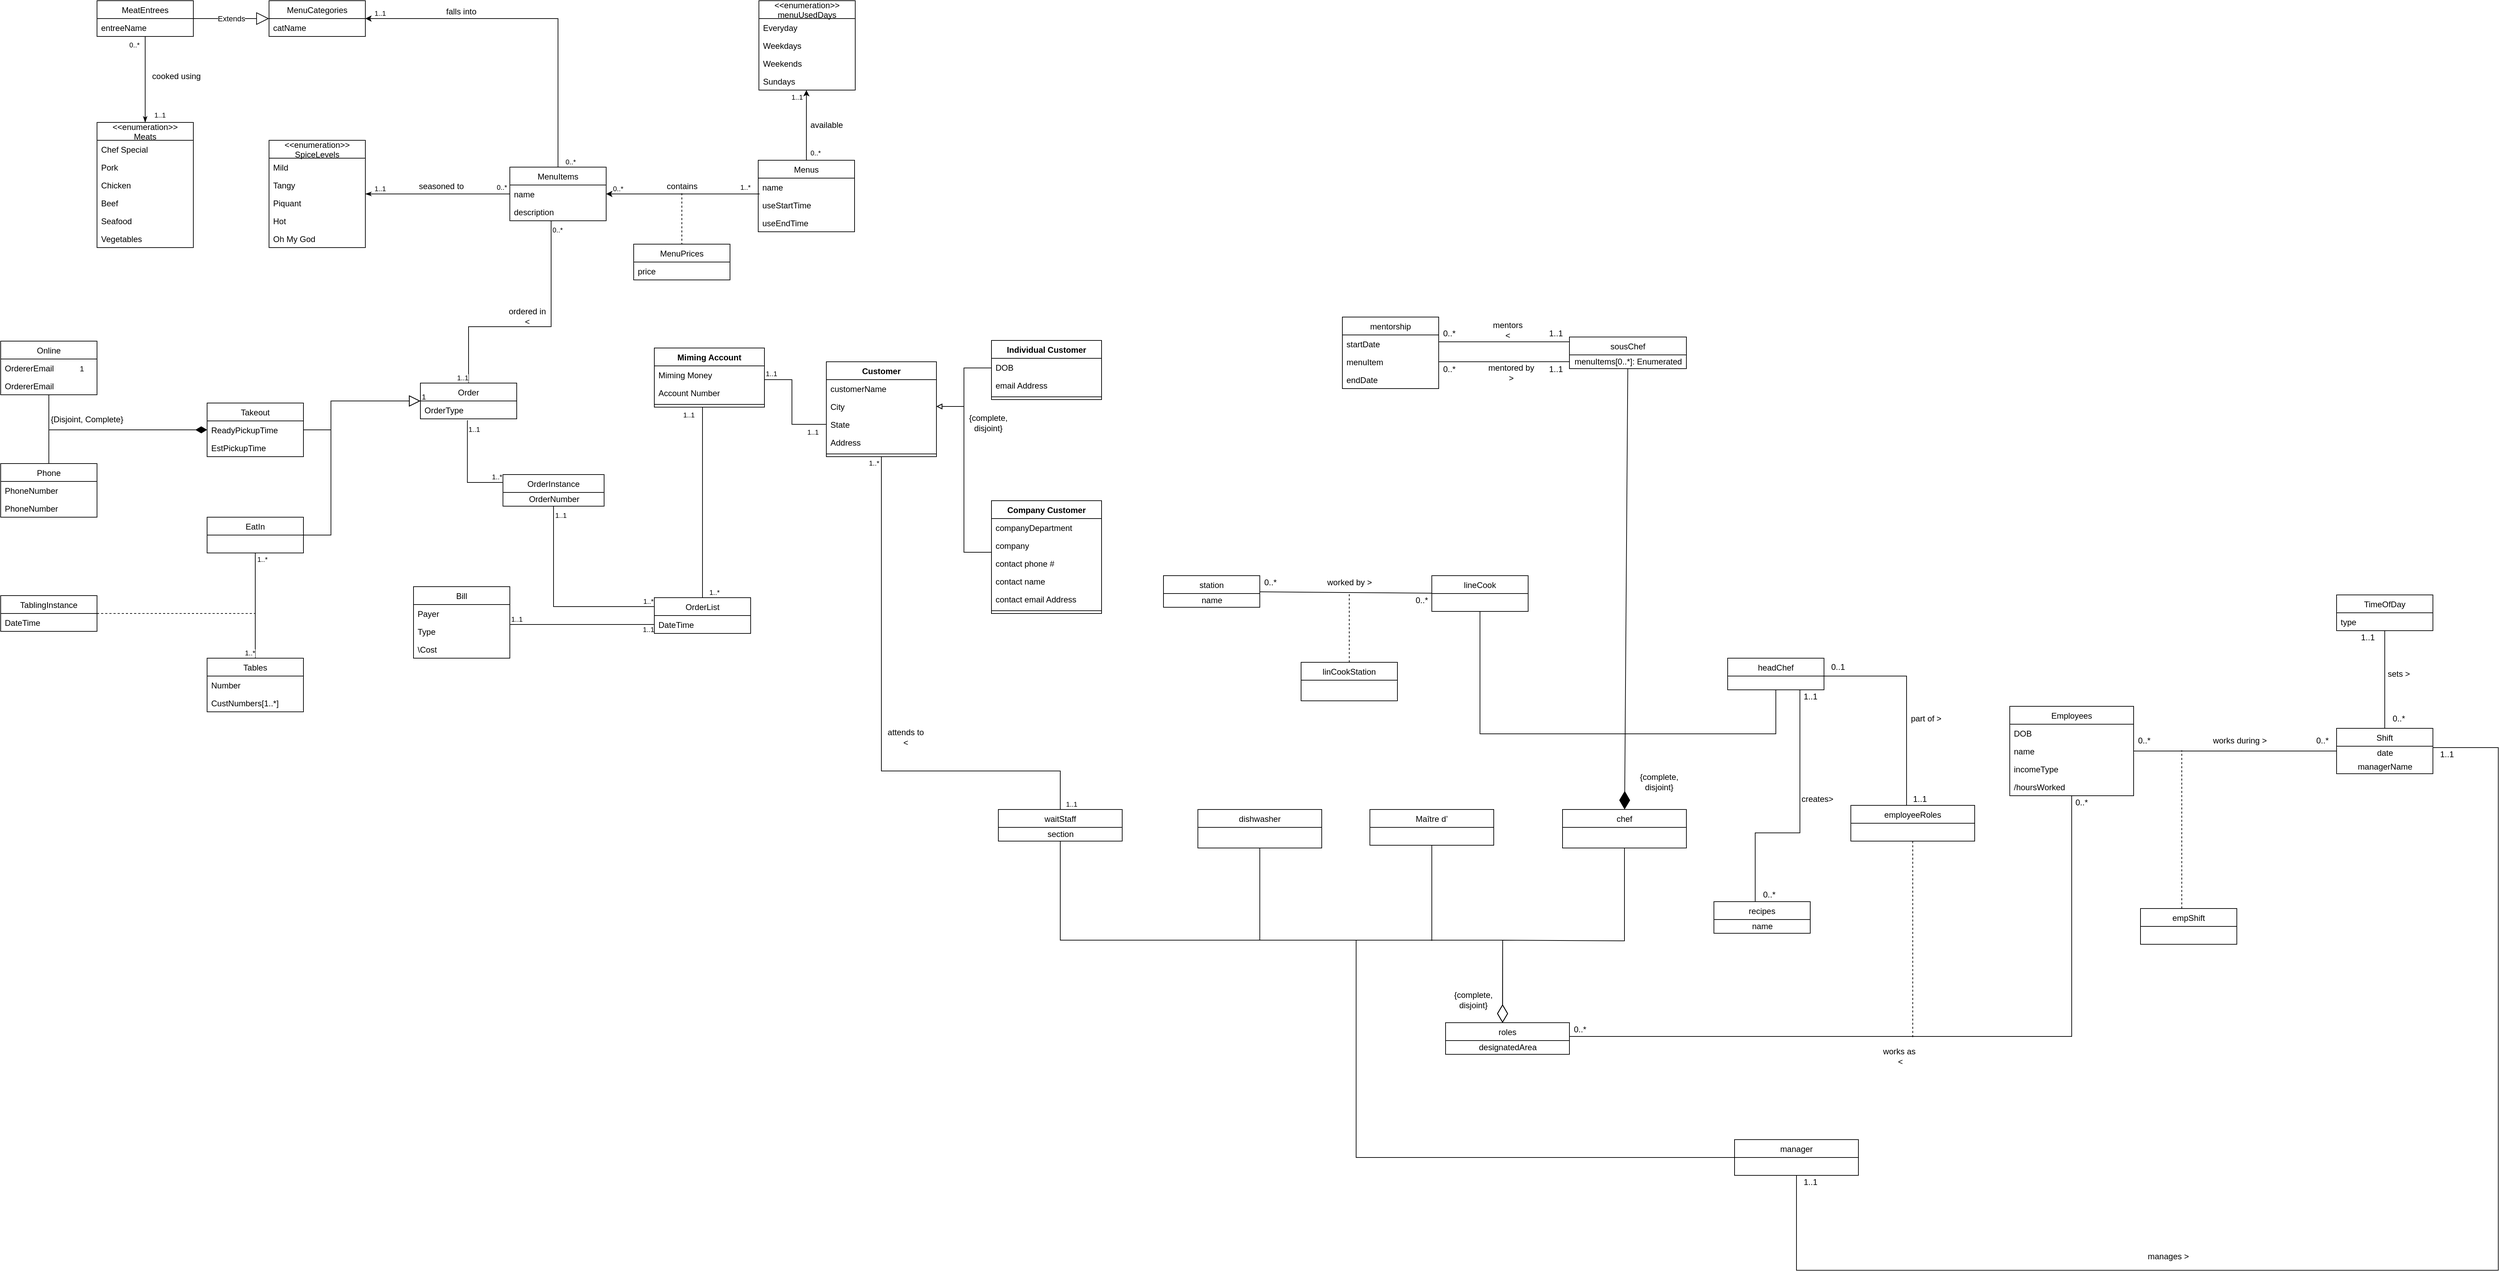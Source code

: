 <mxfile version="12.9.11" type="google"><diagram id="VOGw4dy-QnRFVxov4fm5" name="Page-1"><mxGraphModel dx="3506" dy="1201" grid="1" gridSize="10" guides="1" tooltips="1" connect="1" arrows="1" fold="1" page="0" pageScale="1" pageWidth="850" pageHeight="1100" math="0" shadow="0"><root><mxCell id="0"/><mxCell id="1" parent="0"/><mxCell id="v2VE6XEanPHYomhz0Hv4-1" value="MeatEntrees" style="swimlane;fontStyle=0;childLayout=stackLayout;horizontal=1;startSize=26;fillColor=none;horizontalStack=0;resizeParent=1;resizeParentMax=0;resizeLast=0;collapsible=1;marginBottom=0;" parent="1" vertex="1"><mxGeometry x="-2090" y="600" width="140" height="52" as="geometry"/></mxCell><mxCell id="v2VE6XEanPHYomhz0Hv4-2" value="entreeName" style="text;strokeColor=none;fillColor=none;align=left;verticalAlign=top;spacingLeft=4;spacingRight=4;overflow=hidden;rotatable=0;points=[[0,0.5],[1,0.5]];portConstraint=eastwest;" parent="v2VE6XEanPHYomhz0Hv4-1" vertex="1"><mxGeometry y="26" width="140" height="26" as="geometry"/></mxCell><mxCell id="v2VE6XEanPHYomhz0Hv4-3" value="" style="endArrow=classic;html=1;edgeStyle=orthogonalEdgeStyle;startArrow=none;startFill=0;endFill=1;entryX=1;entryY=0.5;entryDx=0;entryDy=0;exitX=0.5;exitY=0;exitDx=0;exitDy=0;rounded=0;" parent="1" source="v2VE6XEanPHYomhz0Hv4-18" target="v2VE6XEanPHYomhz0Hv4-6" edge="1"><mxGeometry relative="1" as="geometry"><mxPoint x="-1540" y="840" as="sourcePoint"/><mxPoint x="-1700" y="691" as="targetPoint"/></mxGeometry></mxCell><mxCell id="v2VE6XEanPHYomhz0Hv4-4" value="0..*" style="resizable=0;html=1;align=left;verticalAlign=bottom;labelBackgroundColor=#ffffff;fontSize=10;" parent="v2VE6XEanPHYomhz0Hv4-3" connectable="0" vertex="1"><mxGeometry x="-1" relative="1" as="geometry"><mxPoint x="9" as="offset"/></mxGeometry></mxCell><mxCell id="v2VE6XEanPHYomhz0Hv4-5" value="1..1" style="resizable=0;html=1;align=right;verticalAlign=bottom;labelBackgroundColor=#ffffff;fontSize=10;" parent="v2VE6XEanPHYomhz0Hv4-3" connectable="0" vertex="1"><mxGeometry x="1" relative="1" as="geometry"><mxPoint x="30" as="offset"/></mxGeometry></mxCell><mxCell id="v2VE6XEanPHYomhz0Hv4-6" value="MenuCategories" style="swimlane;fontStyle=0;childLayout=stackLayout;horizontal=1;startSize=26;fillColor=none;horizontalStack=0;resizeParent=1;resizeParentMax=0;resizeLast=0;collapsible=1;marginBottom=0;" parent="1" vertex="1"><mxGeometry x="-1840" y="600" width="140" height="52" as="geometry"/></mxCell><mxCell id="v2VE6XEanPHYomhz0Hv4-7" value="catName" style="text;strokeColor=none;fillColor=none;align=left;verticalAlign=top;spacingLeft=4;spacingRight=4;overflow=hidden;rotatable=0;points=[[0,0.5],[1,0.5]];portConstraint=eastwest;" parent="v2VE6XEanPHYomhz0Hv4-6" vertex="1"><mxGeometry y="26" width="140" height="26" as="geometry"/></mxCell><mxCell id="v2VE6XEanPHYomhz0Hv4-8" value="falls into" style="text;html=1;align=center;verticalAlign=middle;resizable=0;points=[];autosize=1;" parent="1" vertex="1"><mxGeometry x="-1591" y="606" width="60" height="20" as="geometry"/></mxCell><mxCell id="v2VE6XEanPHYomhz0Hv4-9" value="" style="endArrow=classicThin;html=1;edgeStyle=orthogonalEdgeStyle;entryX=0.5;entryY=0;entryDx=0;entryDy=0;startArrow=none;startFill=0;endFill=1;exitX=0.5;exitY=1;exitDx=0;exitDy=0;exitPerimeter=0;" parent="1" source="v2VE6XEanPHYomhz0Hv4-2" target="v2VE6XEanPHYomhz0Hv4-26" edge="1"><mxGeometry relative="1" as="geometry"><mxPoint x="-1430" y="690" as="sourcePoint"/><mxPoint x="-1689.02" y="640.004" as="targetPoint"/></mxGeometry></mxCell><mxCell id="v2VE6XEanPHYomhz0Hv4-10" value="0..*" style="resizable=0;html=1;align=left;verticalAlign=bottom;labelBackgroundColor=#ffffff;fontSize=10;" parent="v2VE6XEanPHYomhz0Hv4-9" connectable="0" vertex="1"><mxGeometry x="-1" relative="1" as="geometry"><mxPoint x="-25" y="20" as="offset"/></mxGeometry></mxCell><mxCell id="v2VE6XEanPHYomhz0Hv4-11" value="1..1" style="resizable=0;html=1;align=right;verticalAlign=bottom;labelBackgroundColor=#ffffff;fontSize=10;" parent="v2VE6XEanPHYomhz0Hv4-9" connectable="0" vertex="1"><mxGeometry x="1" relative="1" as="geometry"><mxPoint x="30" y="-3" as="offset"/></mxGeometry></mxCell><mxCell id="v2VE6XEanPHYomhz0Hv4-12" value="cooked using" style="text;html=1;align=center;verticalAlign=middle;resizable=0;points=[];autosize=1;" parent="1" vertex="1"><mxGeometry x="-2020" y="700" width="90" height="20" as="geometry"/></mxCell><mxCell id="v2VE6XEanPHYomhz0Hv4-13" value="seasoned to" style="text;html=1;align=center;verticalAlign=middle;resizable=0;points=[];autosize=1;" parent="1" vertex="1"><mxGeometry x="-1630" y="860" width="80" height="20" as="geometry"/></mxCell><mxCell id="v2VE6XEanPHYomhz0Hv4-14" value="contains" style="text;html=1;align=center;verticalAlign=middle;resizable=0;points=[];autosize=1;" parent="1" vertex="1"><mxGeometry x="-1270" y="860" width="60" height="20" as="geometry"/></mxCell><mxCell id="v2VE6XEanPHYomhz0Hv4-15" value="" style="endArrow=none;html=1;edgeStyle=orthogonalEdgeStyle;startArrow=classic;startFill=1;endFill=0;exitX=1;exitY=0.5;exitDx=0;exitDy=0;entryX=0.014;entryY=0.885;entryDx=0;entryDy=0;entryPerimeter=0;" parent="1" source="v2VE6XEanPHYomhz0Hv4-19" target="v2VE6XEanPHYomhz0Hv4-50" edge="1"><mxGeometry relative="1" as="geometry"><mxPoint x="-1360" y="740" as="sourcePoint"/><mxPoint x="-1300" y="870" as="targetPoint"/></mxGeometry></mxCell><mxCell id="v2VE6XEanPHYomhz0Hv4-16" value="0..*" style="resizable=0;html=1;align=left;verticalAlign=bottom;labelBackgroundColor=#ffffff;fontSize=10;" parent="v2VE6XEanPHYomhz0Hv4-15" connectable="0" vertex="1"><mxGeometry x="-1" relative="1" as="geometry"><mxPoint x="8" as="offset"/></mxGeometry></mxCell><mxCell id="v2VE6XEanPHYomhz0Hv4-17" value="1..*" style="resizable=0;html=1;align=right;verticalAlign=bottom;labelBackgroundColor=#ffffff;fontSize=10;" parent="v2VE6XEanPHYomhz0Hv4-15" connectable="0" vertex="1"><mxGeometry x="1" relative="1" as="geometry"><mxPoint x="-12" y="-2" as="offset"/></mxGeometry></mxCell><mxCell id="v2VE6XEanPHYomhz0Hv4-18" value="MenuItems" style="swimlane;fontStyle=0;childLayout=stackLayout;horizontal=1;startSize=26;fillColor=none;horizontalStack=0;resizeParent=1;resizeParentMax=0;resizeLast=0;collapsible=1;marginBottom=0;" parent="1" vertex="1"><mxGeometry x="-1490" y="842" width="140" height="78" as="geometry"/></mxCell><mxCell id="v2VE6XEanPHYomhz0Hv4-19" value="name" style="text;strokeColor=none;fillColor=none;align=left;verticalAlign=top;spacingLeft=4;spacingRight=4;overflow=hidden;rotatable=0;points=[[0,0.5],[1,0.5]];portConstraint=eastwest;" parent="v2VE6XEanPHYomhz0Hv4-18" vertex="1"><mxGeometry y="26" width="140" height="26" as="geometry"/></mxCell><mxCell id="v2VE6XEanPHYomhz0Hv4-20" value="description" style="text;strokeColor=none;fillColor=none;align=left;verticalAlign=top;spacingLeft=4;spacingRight=4;overflow=hidden;rotatable=0;points=[[0,0.5],[1,0.5]];portConstraint=eastwest;" parent="v2VE6XEanPHYomhz0Hv4-18" vertex="1"><mxGeometry y="52" width="140" height="26" as="geometry"/></mxCell><mxCell id="v2VE6XEanPHYomhz0Hv4-21" value="MenuPrices" style="swimlane;fontStyle=0;childLayout=stackLayout;horizontal=1;startSize=26;fillColor=none;horizontalStack=0;resizeParent=1;resizeParentMax=0;resizeLast=0;collapsible=1;marginBottom=0;" parent="1" vertex="1"><mxGeometry x="-1310" y="954" width="140" height="52" as="geometry"/></mxCell><mxCell id="v2VE6XEanPHYomhz0Hv4-22" value="price" style="text;strokeColor=none;fillColor=none;align=left;verticalAlign=top;spacingLeft=4;spacingRight=4;overflow=hidden;rotatable=0;points=[[0,0.5],[1,0.5]];portConstraint=eastwest;" parent="v2VE6XEanPHYomhz0Hv4-21" vertex="1"><mxGeometry y="26" width="140" height="26" as="geometry"/></mxCell><mxCell id="v2VE6XEanPHYomhz0Hv4-23" value="" style="endArrow=classicThin;html=1;edgeStyle=orthogonalEdgeStyle;entryX=1;entryY=0.5;entryDx=0;entryDy=0;startArrow=none;startFill=0;endFill=1;exitX=0;exitY=0.5;exitDx=0;exitDy=0;" parent="1" source="v2VE6XEanPHYomhz0Hv4-19" target="v2VE6XEanPHYomhz0Hv4-34" edge="1"><mxGeometry relative="1" as="geometry"><mxPoint x="-1450" y="830" as="sourcePoint"/><mxPoint x="-1715" y="980" as="targetPoint"/></mxGeometry></mxCell><mxCell id="v2VE6XEanPHYomhz0Hv4-24" value="0..*" style="resizable=0;html=1;align=left;verticalAlign=bottom;labelBackgroundColor=#ffffff;fontSize=10;" parent="v2VE6XEanPHYomhz0Hv4-23" connectable="0" vertex="1"><mxGeometry x="-1" relative="1" as="geometry"><mxPoint x="-21" y="-2" as="offset"/></mxGeometry></mxCell><mxCell id="v2VE6XEanPHYomhz0Hv4-25" value="1..1" style="resizable=0;html=1;align=right;verticalAlign=bottom;labelBackgroundColor=#ffffff;fontSize=10;" parent="v2VE6XEanPHYomhz0Hv4-23" connectable="0" vertex="1"><mxGeometry x="1" relative="1" as="geometry"><mxPoint x="30" as="offset"/></mxGeometry></mxCell><mxCell id="v2VE6XEanPHYomhz0Hv4-26" value="&lt;&lt;enumeration&gt;&gt;&#10;Meats" style="swimlane;fontStyle=0;childLayout=stackLayout;horizontal=1;startSize=26;fillColor=none;horizontalStack=0;resizeParent=1;resizeParentMax=0;resizeLast=0;collapsible=1;marginBottom=0;" parent="1" vertex="1"><mxGeometry x="-2090" y="777" width="140" height="182" as="geometry"/></mxCell><mxCell id="v2VE6XEanPHYomhz0Hv4-27" value="Chef Special" style="text;strokeColor=none;fillColor=none;align=left;verticalAlign=top;spacingLeft=4;spacingRight=4;overflow=hidden;rotatable=0;points=[[0,0.5],[1,0.5]];portConstraint=eastwest;" parent="v2VE6XEanPHYomhz0Hv4-26" vertex="1"><mxGeometry y="26" width="140" height="26" as="geometry"/></mxCell><mxCell id="v2VE6XEanPHYomhz0Hv4-28" value="Pork" style="text;strokeColor=none;fillColor=none;align=left;verticalAlign=top;spacingLeft=4;spacingRight=4;overflow=hidden;rotatable=0;points=[[0,0.5],[1,0.5]];portConstraint=eastwest;" parent="v2VE6XEanPHYomhz0Hv4-26" vertex="1"><mxGeometry y="52" width="140" height="26" as="geometry"/></mxCell><mxCell id="v2VE6XEanPHYomhz0Hv4-29" value="Chicken" style="text;strokeColor=none;fillColor=none;align=left;verticalAlign=top;spacingLeft=4;spacingRight=4;overflow=hidden;rotatable=0;points=[[0,0.5],[1,0.5]];portConstraint=eastwest;" parent="v2VE6XEanPHYomhz0Hv4-26" vertex="1"><mxGeometry y="78" width="140" height="26" as="geometry"/></mxCell><mxCell id="v2VE6XEanPHYomhz0Hv4-30" value="Beef" style="text;strokeColor=none;fillColor=none;align=left;verticalAlign=top;spacingLeft=4;spacingRight=4;overflow=hidden;rotatable=0;points=[[0,0.5],[1,0.5]];portConstraint=eastwest;" parent="v2VE6XEanPHYomhz0Hv4-26" vertex="1"><mxGeometry y="104" width="140" height="26" as="geometry"/></mxCell><mxCell id="v2VE6XEanPHYomhz0Hv4-31" value="Seafood" style="text;strokeColor=none;fillColor=none;align=left;verticalAlign=top;spacingLeft=4;spacingRight=4;overflow=hidden;rotatable=0;points=[[0,0.5],[1,0.5]];portConstraint=eastwest;" parent="v2VE6XEanPHYomhz0Hv4-26" vertex="1"><mxGeometry y="130" width="140" height="26" as="geometry"/></mxCell><mxCell id="v2VE6XEanPHYomhz0Hv4-32" value="Vegetables" style="text;strokeColor=none;fillColor=none;align=left;verticalAlign=top;spacingLeft=4;spacingRight=4;overflow=hidden;rotatable=0;points=[[0,0.5],[1,0.5]];portConstraint=eastwest;" parent="v2VE6XEanPHYomhz0Hv4-26" vertex="1"><mxGeometry y="156" width="140" height="26" as="geometry"/></mxCell><mxCell id="v2VE6XEanPHYomhz0Hv4-33" value="Extends" style="endArrow=block;endSize=16;endFill=0;html=1;exitX=1;exitY=0.5;exitDx=0;exitDy=0;entryX=0;entryY=0.5;entryDx=0;entryDy=0;" parent="1" source="v2VE6XEanPHYomhz0Hv4-1" target="v2VE6XEanPHYomhz0Hv4-6" edge="1"><mxGeometry width="160" relative="1" as="geometry"><mxPoint x="-1930" y="680" as="sourcePoint"/><mxPoint x="-1770" y="680" as="targetPoint"/></mxGeometry></mxCell><mxCell id="v2VE6XEanPHYomhz0Hv4-34" value="&lt;&lt;enumeration&gt;&gt;&#10;SpiceLevels" style="swimlane;fontStyle=0;childLayout=stackLayout;horizontal=1;startSize=26;fillColor=none;horizontalStack=0;resizeParent=1;resizeParentMax=0;resizeLast=0;collapsible=1;marginBottom=0;" parent="1" vertex="1"><mxGeometry x="-1840" y="803" width="140" height="156" as="geometry"/></mxCell><mxCell id="v2VE6XEanPHYomhz0Hv4-35" value="Mild" style="text;strokeColor=none;fillColor=none;align=left;verticalAlign=top;spacingLeft=4;spacingRight=4;overflow=hidden;rotatable=0;points=[[0,0.5],[1,0.5]];portConstraint=eastwest;" parent="v2VE6XEanPHYomhz0Hv4-34" vertex="1"><mxGeometry y="26" width="140" height="26" as="geometry"/></mxCell><mxCell id="v2VE6XEanPHYomhz0Hv4-36" value="Tangy" style="text;strokeColor=none;fillColor=none;align=left;verticalAlign=top;spacingLeft=4;spacingRight=4;overflow=hidden;rotatable=0;points=[[0,0.5],[1,0.5]];portConstraint=eastwest;" parent="v2VE6XEanPHYomhz0Hv4-34" vertex="1"><mxGeometry y="52" width="140" height="26" as="geometry"/></mxCell><mxCell id="v2VE6XEanPHYomhz0Hv4-37" value="Piquant" style="text;strokeColor=none;fillColor=none;align=left;verticalAlign=top;spacingLeft=4;spacingRight=4;overflow=hidden;rotatable=0;points=[[0,0.5],[1,0.5]];portConstraint=eastwest;" parent="v2VE6XEanPHYomhz0Hv4-34" vertex="1"><mxGeometry y="78" width="140" height="26" as="geometry"/></mxCell><mxCell id="v2VE6XEanPHYomhz0Hv4-38" value="Hot" style="text;strokeColor=none;fillColor=none;align=left;verticalAlign=top;spacingLeft=4;spacingRight=4;overflow=hidden;rotatable=0;points=[[0,0.5],[1,0.5]];portConstraint=eastwest;" parent="v2VE6XEanPHYomhz0Hv4-34" vertex="1"><mxGeometry y="104" width="140" height="26" as="geometry"/></mxCell><mxCell id="v2VE6XEanPHYomhz0Hv4-39" value="Oh My God" style="text;strokeColor=none;fillColor=none;align=left;verticalAlign=top;spacingLeft=4;spacingRight=4;overflow=hidden;rotatable=0;points=[[0,0.5],[1,0.5]];portConstraint=eastwest;" parent="v2VE6XEanPHYomhz0Hv4-34" vertex="1"><mxGeometry y="130" width="140" height="26" as="geometry"/></mxCell><mxCell id="v2VE6XEanPHYomhz0Hv4-40" value="&lt;&lt;enumeration&gt;&gt;&#10;menuUsedDays" style="swimlane;fontStyle=0;childLayout=stackLayout;horizontal=1;startSize=26;fillColor=none;horizontalStack=0;resizeParent=1;resizeParentMax=0;resizeLast=0;collapsible=1;marginBottom=0;" parent="1" vertex="1"><mxGeometry x="-1128" y="600" width="140" height="130" as="geometry"><mxRectangle x="1001" y="40" width="130" height="30" as="alternateBounds"/></mxGeometry></mxCell><mxCell id="v2VE6XEanPHYomhz0Hv4-41" value="Everyday" style="text;strokeColor=none;fillColor=none;align=left;verticalAlign=top;spacingLeft=4;spacingRight=4;overflow=hidden;rotatable=0;points=[[0,0.5],[1,0.5]];portConstraint=eastwest;" parent="v2VE6XEanPHYomhz0Hv4-40" vertex="1"><mxGeometry y="26" width="140" height="26" as="geometry"/></mxCell><mxCell id="v2VE6XEanPHYomhz0Hv4-42" value="Weekdays" style="text;strokeColor=none;fillColor=none;align=left;verticalAlign=top;spacingLeft=4;spacingRight=4;overflow=hidden;rotatable=0;points=[[0,0.5],[1,0.5]];portConstraint=eastwest;" parent="v2VE6XEanPHYomhz0Hv4-40" vertex="1"><mxGeometry y="52" width="140" height="26" as="geometry"/></mxCell><mxCell id="v2VE6XEanPHYomhz0Hv4-43" value="Weekends" style="text;strokeColor=none;fillColor=none;align=left;verticalAlign=top;spacingLeft=4;spacingRight=4;overflow=hidden;rotatable=0;points=[[0,0.5],[1,0.5]];portConstraint=eastwest;" parent="v2VE6XEanPHYomhz0Hv4-40" vertex="1"><mxGeometry y="78" width="140" height="26" as="geometry"/></mxCell><mxCell id="v2VE6XEanPHYomhz0Hv4-44" value="Sundays" style="text;strokeColor=none;fillColor=none;align=left;verticalAlign=top;spacingLeft=4;spacingRight=4;overflow=hidden;rotatable=0;points=[[0,0.5],[1,0.5]];portConstraint=eastwest;" parent="v2VE6XEanPHYomhz0Hv4-40" vertex="1"><mxGeometry y="104" width="140" height="26" as="geometry"/></mxCell><mxCell id="v2VE6XEanPHYomhz0Hv4-45" value="" style="endArrow=classic;html=1;edgeStyle=orthogonalEdgeStyle;exitX=0.5;exitY=0;exitDx=0;exitDy=0;entryX=0.493;entryY=1;entryDx=0;entryDy=0;entryPerimeter=0;endFill=1;" parent="1" source="v2VE6XEanPHYomhz0Hv4-49" target="v2VE6XEanPHYomhz0Hv4-44" edge="1"><mxGeometry relative="1" as="geometry"><mxPoint x="-1320" y="810" as="sourcePoint"/><mxPoint x="-1160" y="810" as="targetPoint"/></mxGeometry></mxCell><mxCell id="v2VE6XEanPHYomhz0Hv4-46" value="0..*" style="resizable=0;html=1;align=left;verticalAlign=bottom;labelBackgroundColor=#ffffff;fontSize=10;" parent="v2VE6XEanPHYomhz0Hv4-45" connectable="0" vertex="1"><mxGeometry x="-1" relative="1" as="geometry"><mxPoint x="4" y="-3" as="offset"/></mxGeometry></mxCell><mxCell id="v2VE6XEanPHYomhz0Hv4-47" value="1..1" style="resizable=0;html=1;align=right;verticalAlign=bottom;labelBackgroundColor=#ffffff;fontSize=10;" parent="v2VE6XEanPHYomhz0Hv4-45" connectable="0" vertex="1"><mxGeometry x="1" relative="1" as="geometry"><mxPoint x="-5" y="18" as="offset"/></mxGeometry></mxCell><mxCell id="v2VE6XEanPHYomhz0Hv4-48" value="available" style="text;html=1;align=center;verticalAlign=middle;resizable=0;points=[];autosize=1;" parent="1" vertex="1"><mxGeometry x="-1060" y="771" width="60" height="20" as="geometry"/></mxCell><mxCell id="v2VE6XEanPHYomhz0Hv4-49" value="Menus" style="swimlane;fontStyle=0;childLayout=stackLayout;horizontal=1;startSize=26;fillColor=none;horizontalStack=0;resizeParent=1;resizeParentMax=0;resizeLast=0;collapsible=1;marginBottom=0;" parent="1" vertex="1"><mxGeometry x="-1129" y="832" width="140" height="104" as="geometry"/></mxCell><mxCell id="v2VE6XEanPHYomhz0Hv4-50" value="name" style="text;strokeColor=none;fillColor=none;align=left;verticalAlign=top;spacingLeft=4;spacingRight=4;overflow=hidden;rotatable=0;points=[[0,0.5],[1,0.5]];portConstraint=eastwest;" parent="v2VE6XEanPHYomhz0Hv4-49" vertex="1"><mxGeometry y="26" width="140" height="26" as="geometry"/></mxCell><mxCell id="v2VE6XEanPHYomhz0Hv4-51" value="useStartTime" style="text;strokeColor=none;fillColor=none;align=left;verticalAlign=top;spacingLeft=4;spacingRight=4;overflow=hidden;rotatable=0;points=[[0,0.5],[1,0.5]];portConstraint=eastwest;" parent="v2VE6XEanPHYomhz0Hv4-49" vertex="1"><mxGeometry y="52" width="140" height="26" as="geometry"/></mxCell><mxCell id="v2VE6XEanPHYomhz0Hv4-52" value="useEndTime" style="text;strokeColor=none;fillColor=none;align=left;verticalAlign=top;spacingLeft=4;spacingRight=4;overflow=hidden;rotatable=0;points=[[0,0.5],[1,0.5]];portConstraint=eastwest;" parent="v2VE6XEanPHYomhz0Hv4-49" vertex="1"><mxGeometry y="78" width="140" height="26" as="geometry"/></mxCell><mxCell id="v2VE6XEanPHYomhz0Hv4-53" value="" style="endArrow=none;dashed=1;endFill=0;endSize=12;html=1;entryX=0.5;entryY=0;entryDx=0;entryDy=0;" parent="1" target="v2VE6XEanPHYomhz0Hv4-21" edge="1"><mxGeometry width="160" relative="1" as="geometry"><mxPoint x="-1240" y="880" as="sourcePoint"/><mxPoint x="-1080" y="810" as="targetPoint"/></mxGeometry></mxCell><mxCell id="v2VE6XEanPHYomhz0Hv4-54" value="" style="endArrow=none;html=1;edgeStyle=orthogonalEdgeStyle;exitX=1;exitY=0.5;exitDx=0;exitDy=0;entryX=0;entryY=-0.038;entryDx=0;entryDy=0;entryPerimeter=0;rounded=0;endFill=0;startArrow=block;startFill=0;strokeWidth=1;" parent="1" source="v2VE6XEanPHYomhz0Hv4-57" target="v2VE6XEanPHYomhz0Hv4-118" edge="1"><mxGeometry relative="1" as="geometry"><mxPoint x="-1040" y="1355" as="sourcePoint"/><mxPoint x="-880" y="1355" as="targetPoint"/><Array as="points"><mxPoint x="-830" y="1190"/><mxPoint x="-830" y="1402"/></Array></mxGeometry></mxCell><mxCell id="v2VE6XEanPHYomhz0Hv4-55" value="Customer" style="swimlane;fontStyle=1;align=center;verticalAlign=top;childLayout=stackLayout;horizontal=1;startSize=26;horizontalStack=0;resizeParent=1;resizeParentMax=0;resizeLast=0;collapsible=1;marginBottom=0;" parent="1" vertex="1"><mxGeometry x="-1030" y="1125" width="160" height="138" as="geometry"/></mxCell><mxCell id="v2VE6XEanPHYomhz0Hv4-56" value="customerName" style="text;strokeColor=none;fillColor=none;align=left;verticalAlign=top;spacingLeft=4;spacingRight=4;overflow=hidden;rotatable=0;points=[[0,0.5],[1,0.5]];portConstraint=eastwest;" parent="v2VE6XEanPHYomhz0Hv4-55" vertex="1"><mxGeometry y="26" width="160" height="26" as="geometry"/></mxCell><mxCell id="v2VE6XEanPHYomhz0Hv4-57" value="City" style="text;strokeColor=none;fillColor=none;align=left;verticalAlign=top;spacingLeft=4;spacingRight=4;overflow=hidden;rotatable=0;points=[[0,0.5],[1,0.5]];portConstraint=eastwest;" parent="v2VE6XEanPHYomhz0Hv4-55" vertex="1"><mxGeometry y="52" width="160" height="26" as="geometry"/></mxCell><mxCell id="v2VE6XEanPHYomhz0Hv4-58" value="State" style="text;strokeColor=none;fillColor=none;align=left;verticalAlign=top;spacingLeft=4;spacingRight=4;overflow=hidden;rotatable=0;points=[[0,0.5],[1,0.5]];portConstraint=eastwest;" parent="v2VE6XEanPHYomhz0Hv4-55" vertex="1"><mxGeometry y="78" width="160" height="26" as="geometry"/></mxCell><mxCell id="v2VE6XEanPHYomhz0Hv4-59" value="Address" style="text;strokeColor=none;fillColor=none;align=left;verticalAlign=top;spacingLeft=4;spacingRight=4;overflow=hidden;rotatable=0;points=[[0,0.5],[1,0.5]];portConstraint=eastwest;" parent="v2VE6XEanPHYomhz0Hv4-55" vertex="1"><mxGeometry y="104" width="160" height="26" as="geometry"/></mxCell><mxCell id="v2VE6XEanPHYomhz0Hv4-60" value="" style="line;strokeWidth=1;fillColor=none;align=left;verticalAlign=middle;spacingTop=-1;spacingLeft=3;spacingRight=3;rotatable=0;labelPosition=right;points=[];portConstraint=eastwest;" parent="v2VE6XEanPHYomhz0Hv4-55" vertex="1"><mxGeometry y="130" width="160" height="8" as="geometry"/></mxCell><mxCell id="v2VE6XEanPHYomhz0Hv4-61" value="" style="endArrow=none;html=1;edgeStyle=orthogonalEdgeStyle;strokeWidth=1;entryX=0;entryY=0.5;entryDx=0;entryDy=0;exitX=1.002;exitY=0.769;exitDx=0;exitDy=0;exitPerimeter=0;rounded=0;" parent="1" source="v2VE6XEanPHYomhz0Hv4-65" target="v2VE6XEanPHYomhz0Hv4-58" edge="1"><mxGeometry relative="1" as="geometry"><mxPoint x="-1140" y="1225" as="sourcePoint"/><mxPoint x="-1020" y="1245" as="targetPoint"/><Array as="points"><mxPoint x="-1080" y="1151"/><mxPoint x="-1080" y="1216"/></Array></mxGeometry></mxCell><mxCell id="v2VE6XEanPHYomhz0Hv4-62" value="1..1" style="resizable=0;html=1;align=left;verticalAlign=bottom;labelBackgroundColor=#ffffff;fontSize=10;" parent="v2VE6XEanPHYomhz0Hv4-61" connectable="0" vertex="1"><mxGeometry x="-1" relative="1" as="geometry"/></mxCell><mxCell id="v2VE6XEanPHYomhz0Hv4-63" value="1..1" style="resizable=0;html=1;align=right;verticalAlign=bottom;labelBackgroundColor=#ffffff;fontSize=10;" parent="v2VE6XEanPHYomhz0Hv4-61" connectable="0" vertex="1"><mxGeometry x="1" relative="1" as="geometry"><mxPoint x="-10.15" y="19" as="offset"/></mxGeometry></mxCell><mxCell id="v2VE6XEanPHYomhz0Hv4-64" value="Miming Account" style="swimlane;fontStyle=1;align=center;verticalAlign=top;childLayout=stackLayout;horizontal=1;startSize=26;horizontalStack=0;resizeParent=1;resizeParentMax=0;resizeLast=0;collapsible=1;marginBottom=0;" parent="1" vertex="1"><mxGeometry x="-1280" y="1105" width="160" height="86" as="geometry"/></mxCell><mxCell id="v2VE6XEanPHYomhz0Hv4-65" value="Miming Money" style="text;strokeColor=none;fillColor=none;align=left;verticalAlign=top;spacingLeft=4;spacingRight=4;overflow=hidden;rotatable=0;points=[[0,0.5],[1,0.5]];portConstraint=eastwest;" parent="v2VE6XEanPHYomhz0Hv4-64" vertex="1"><mxGeometry y="26" width="160" height="26" as="geometry"/></mxCell><mxCell id="v2VE6XEanPHYomhz0Hv4-66" value="Account Number" style="text;strokeColor=none;fillColor=none;align=left;verticalAlign=top;spacingLeft=4;spacingRight=4;overflow=hidden;rotatable=0;points=[[0,0.5],[1,0.5]];portConstraint=eastwest;" parent="v2VE6XEanPHYomhz0Hv4-64" vertex="1"><mxGeometry y="52" width="160" height="26" as="geometry"/></mxCell><mxCell id="v2VE6XEanPHYomhz0Hv4-67" value="" style="line;strokeWidth=1;fillColor=none;align=left;verticalAlign=middle;spacingTop=-1;spacingLeft=3;spacingRight=3;rotatable=0;labelPosition=right;points=[];portConstraint=eastwest;" parent="v2VE6XEanPHYomhz0Hv4-64" vertex="1"><mxGeometry y="78" width="160" height="8" as="geometry"/></mxCell><mxCell id="v2VE6XEanPHYomhz0Hv4-68" value="" style="endArrow=none;html=1;edgeStyle=orthogonalEdgeStyle;entryX=0.5;entryY=0;entryDx=0;entryDy=0;" parent="1" source="v2VE6XEanPHYomhz0Hv4-80" target="v2VE6XEanPHYomhz0Hv4-110" edge="1"><mxGeometry relative="1" as="geometry"><mxPoint x="-1880" y="1583" as="sourcePoint"/><mxPoint x="-1720" y="1583" as="targetPoint"/></mxGeometry></mxCell><mxCell id="v2VE6XEanPHYomhz0Hv4-69" value="1..*" style="resizable=0;html=1;align=left;verticalAlign=bottom;labelBackgroundColor=#ffffff;fontSize=10;" parent="v2VE6XEanPHYomhz0Hv4-68" connectable="0" vertex="1"><mxGeometry x="-1" relative="1" as="geometry"><mxPoint x="1" y="17" as="offset"/></mxGeometry></mxCell><mxCell id="v2VE6XEanPHYomhz0Hv4-70" value="1..*" style="resizable=0;html=1;align=right;verticalAlign=bottom;labelBackgroundColor=#ffffff;fontSize=10;" parent="v2VE6XEanPHYomhz0Hv4-68" connectable="0" vertex="1"><mxGeometry x="1" relative="1" as="geometry"/></mxCell><mxCell id="v2VE6XEanPHYomhz0Hv4-71" value="" style="endArrow=none;dashed=1;html=1;" parent="1" source="v2VE6XEanPHYomhz0Hv4-113" edge="1"><mxGeometry width="50" height="50" relative="1" as="geometry"><mxPoint x="-1600" y="1297" as="sourcePoint"/><mxPoint x="-1860" y="1491" as="targetPoint"/></mxGeometry></mxCell><mxCell id="v2VE6XEanPHYomhz0Hv4-72" value="" style="endArrow=none;html=1;endSize=12;startArrow=diamondThin;startSize=14;startFill=1;edgeStyle=orthogonalEdgeStyle;align=left;verticalAlign=bottom;rounded=0;endFill=0;" parent="1" source="v2VE6XEanPHYomhz0Hv4-100" target="v2VE6XEanPHYomhz0Hv4-86" edge="1"><mxGeometry x="0.887" y="70" relative="1" as="geometry"><mxPoint x="-2220" y="1233" as="sourcePoint"/><mxPoint x="-2060" y="1233" as="targetPoint"/><mxPoint as="offset"/></mxGeometry></mxCell><mxCell id="v2VE6XEanPHYomhz0Hv4-73" value="1" style="endArrow=none;html=1;endSize=12;startArrow=diamondThin;startSize=14;startFill=1;edgeStyle=orthogonalEdgeStyle;align=left;verticalAlign=bottom;exitX=0;exitY=0.5;exitDx=0;exitDy=0;rounded=0;endFill=0;" parent="1" source="v2VE6XEanPHYomhz0Hv4-101" target="v2VE6XEanPHYomhz0Hv4-83" edge="1"><mxGeometry x="0.333" y="-80" relative="1" as="geometry"><mxPoint x="-2160" y="1203" as="sourcePoint"/><mxPoint x="-2000" y="1203" as="targetPoint"/><mxPoint as="offset"/><Array as="points"><mxPoint x="-2160" y="1224"/></Array></mxGeometry></mxCell><mxCell id="v2VE6XEanPHYomhz0Hv4-74" value="1" style="endArrow=none;html=1;endSize=12;startArrow=block;startSize=14;startFill=0;edgeStyle=orthogonalEdgeStyle;align=left;verticalAlign=bottom;endFill=0;rounded=0;" parent="1" source="v2VE6XEanPHYomhz0Hv4-81" target="v2VE6XEanPHYomhz0Hv4-100" edge="1"><mxGeometry x="-1" y="3" relative="1" as="geometry"><mxPoint x="-1920" y="1143" as="sourcePoint"/><mxPoint x="-1760" y="1143" as="targetPoint"/><Array as="points"><mxPoint x="-1750" y="1182"/><mxPoint x="-1750" y="1224"/></Array></mxGeometry></mxCell><mxCell id="v2VE6XEanPHYomhz0Hv4-75" value="" style="endArrow=none;html=1;endSize=12;startArrow=block;startSize=14;startFill=0;edgeStyle=orthogonalEdgeStyle;align=left;verticalAlign=bottom;endFill=0;rounded=0;" parent="1" source="v2VE6XEanPHYomhz0Hv4-81" target="v2VE6XEanPHYomhz0Hv4-80" edge="1"><mxGeometry x="-0.457" y="20" relative="1" as="geometry"><mxPoint x="-1750" y="1133" as="sourcePoint"/><mxPoint x="-1590" y="1133" as="targetPoint"/><Array as="points"><mxPoint x="-1750" y="1182"/><mxPoint x="-1750" y="1377"/></Array><mxPoint as="offset"/></mxGeometry></mxCell><mxCell id="v2VE6XEanPHYomhz0Hv4-76" value="" style="endArrow=none;html=1;edgeStyle=orthogonalEdgeStyle;entryX=0;entryY=0.5;entryDx=0;entryDy=0;rounded=0;" parent="1" source="v2VE6XEanPHYomhz0Hv4-105" target="v2VE6XEanPHYomhz0Hv4-104" edge="1"><mxGeometry relative="1" as="geometry"><mxPoint x="-1670" y="1377.0" as="sourcePoint"/><mxPoint x="-1480" y="1377.0" as="targetPoint"/><Array as="points"><mxPoint x="-1440" y="1507"/><mxPoint x="-1440" y="1507"/></Array></mxGeometry></mxCell><mxCell id="v2VE6XEanPHYomhz0Hv4-77" value="1..1" style="resizable=0;html=1;align=left;verticalAlign=bottom;labelBackgroundColor=#ffffff;fontSize=10;" parent="v2VE6XEanPHYomhz0Hv4-76" connectable="0" vertex="1"><mxGeometry x="-1" relative="1" as="geometry"/></mxCell><mxCell id="v2VE6XEanPHYomhz0Hv4-78" value="1..1" style="resizable=0;html=1;align=right;verticalAlign=bottom;labelBackgroundColor=#ffffff;fontSize=10;" parent="v2VE6XEanPHYomhz0Hv4-76" connectable="0" vertex="1"><mxGeometry x="1" relative="1" as="geometry"><mxPoint y="15" as="offset"/></mxGeometry></mxCell><mxCell id="v2VE6XEanPHYomhz0Hv4-79" value="{Disjoint, Complete}" style="text;html=1;align=center;verticalAlign=middle;resizable=0;points=[];autosize=1;" parent="1" vertex="1"><mxGeometry x="-2165" y="1199" width="120" height="20" as="geometry"/></mxCell><mxCell id="v2VE6XEanPHYomhz0Hv4-80" value="EatIn" style="swimlane;fontStyle=0;childLayout=stackLayout;horizontal=1;startSize=26;fillColor=none;horizontalStack=0;resizeParent=1;resizeParentMax=0;resizeLast=0;collapsible=1;marginBottom=0;" parent="1" vertex="1"><mxGeometry x="-1930" y="1351" width="140" height="52" as="geometry"/></mxCell><mxCell id="v2VE6XEanPHYomhz0Hv4-81" value="Order" style="swimlane;fontStyle=0;childLayout=stackLayout;horizontal=1;startSize=26;fillColor=none;horizontalStack=0;resizeParent=1;resizeParentMax=0;resizeLast=0;collapsible=1;marginBottom=0;" parent="1" vertex="1"><mxGeometry x="-1620" y="1156" width="140" height="52" as="geometry"/></mxCell><mxCell id="v2VE6XEanPHYomhz0Hv4-82" value="OrderType" style="text;strokeColor=none;fillColor=none;align=left;verticalAlign=top;spacingLeft=4;spacingRight=4;overflow=hidden;rotatable=0;points=[[0,0.5],[1,0.5]];portConstraint=eastwest;" parent="v2VE6XEanPHYomhz0Hv4-81" vertex="1"><mxGeometry y="26" width="140" height="26" as="geometry"/></mxCell><mxCell id="v2VE6XEanPHYomhz0Hv4-83" value="Online" style="swimlane;fontStyle=0;childLayout=stackLayout;horizontal=1;startSize=26;fillColor=none;horizontalStack=0;resizeParent=1;resizeParentMax=0;resizeLast=0;collapsible=1;marginBottom=0;" parent="1" vertex="1"><mxGeometry x="-2230" y="1095" width="140" height="78" as="geometry"/></mxCell><mxCell id="v2VE6XEanPHYomhz0Hv4-84" value="OrdererEmail" style="text;strokeColor=none;fillColor=none;align=left;verticalAlign=top;spacingLeft=4;spacingRight=4;overflow=hidden;rotatable=0;points=[[0,0.5],[1,0.5]];portConstraint=eastwest;" parent="v2VE6XEanPHYomhz0Hv4-83" vertex="1"><mxGeometry y="26" width="140" height="26" as="geometry"/></mxCell><mxCell id="v2VE6XEanPHYomhz0Hv4-85" value="OrdererEmail" style="text;strokeColor=none;fillColor=none;align=left;verticalAlign=top;spacingLeft=4;spacingRight=4;overflow=hidden;rotatable=0;points=[[0,0.5],[1,0.5]];portConstraint=eastwest;" parent="v2VE6XEanPHYomhz0Hv4-83" vertex="1"><mxGeometry y="52" width="140" height="26" as="geometry"/></mxCell><mxCell id="v2VE6XEanPHYomhz0Hv4-86" value="Phone" style="swimlane;fontStyle=0;childLayout=stackLayout;horizontal=1;startSize=26;fillColor=none;horizontalStack=0;resizeParent=1;resizeParentMax=0;resizeLast=0;collapsible=1;marginBottom=0;" parent="1" vertex="1"><mxGeometry x="-2230" y="1273" width="140" height="78" as="geometry"/></mxCell><mxCell id="v2VE6XEanPHYomhz0Hv4-87" value="PhoneNumber" style="text;strokeColor=none;fillColor=none;align=left;verticalAlign=top;spacingLeft=4;spacingRight=4;overflow=hidden;rotatable=0;points=[[0,0.5],[1,0.5]];portConstraint=eastwest;" parent="v2VE6XEanPHYomhz0Hv4-86" vertex="1"><mxGeometry y="26" width="140" height="26" as="geometry"/></mxCell><mxCell id="v2VE6XEanPHYomhz0Hv4-88" value="PhoneNumber" style="text;strokeColor=none;fillColor=none;align=left;verticalAlign=top;spacingLeft=4;spacingRight=4;overflow=hidden;rotatable=0;points=[[0,0.5],[1,0.5]];portConstraint=eastwest;" parent="v2VE6XEanPHYomhz0Hv4-86" vertex="1"><mxGeometry y="52" width="140" height="26" as="geometry"/></mxCell><mxCell id="v2VE6XEanPHYomhz0Hv4-89" value="OrderInstance" style="swimlane;fontStyle=0;childLayout=stackLayout;horizontal=1;startSize=26;fillColor=none;horizontalStack=0;resizeParent=1;resizeParentMax=0;resizeLast=0;collapsible=1;marginBottom=0;" parent="1" vertex="1"><mxGeometry x="-1500" y="1289" width="147" height="46" as="geometry"/></mxCell><mxCell id="v2VE6XEanPHYomhz0Hv4-90" value="OrderNumber" style="text;html=1;align=center;verticalAlign=middle;resizable=0;points=[];autosize=1;" parent="v2VE6XEanPHYomhz0Hv4-89" vertex="1"><mxGeometry y="26" width="147" height="20" as="geometry"/></mxCell><mxCell id="v2VE6XEanPHYomhz0Hv4-91" value="" style="endArrow=none;html=1;edgeStyle=orthogonalEdgeStyle;exitX=0.488;exitY=1.077;exitDx=0;exitDy=0;exitPerimeter=0;entryX=0;entryY=0.25;entryDx=0;entryDy=0;rounded=0;" parent="1" source="v2VE6XEanPHYomhz0Hv4-82" target="v2VE6XEanPHYomhz0Hv4-89" edge="1"><mxGeometry relative="1" as="geometry"><mxPoint x="-1630" y="1255" as="sourcePoint"/><mxPoint x="-1470" y="1255" as="targetPoint"/><Array as="points"><mxPoint x="-1552" y="1301"/></Array></mxGeometry></mxCell><mxCell id="v2VE6XEanPHYomhz0Hv4-92" value="1..1" style="resizable=0;html=1;align=left;verticalAlign=bottom;labelBackgroundColor=#ffffff;fontSize=10;" parent="v2VE6XEanPHYomhz0Hv4-91" connectable="0" vertex="1"><mxGeometry x="-1" relative="1" as="geometry"><mxPoint y="21" as="offset"/></mxGeometry></mxCell><mxCell id="v2VE6XEanPHYomhz0Hv4-93" value="1..*" style="resizable=0;html=1;align=right;verticalAlign=bottom;labelBackgroundColor=#ffffff;fontSize=10;" parent="v2VE6XEanPHYomhz0Hv4-91" connectable="0" vertex="1"><mxGeometry x="1" relative="1" as="geometry"/></mxCell><mxCell id="v2VE6XEanPHYomhz0Hv4-94" value="" style="endArrow=none;html=1;edgeStyle=orthogonalEdgeStyle;exitX=0.5;exitY=1;exitDx=0;exitDy=0;entryX=0;entryY=0.25;entryDx=0;entryDy=0;rounded=0;" parent="1" source="v2VE6XEanPHYomhz0Hv4-89" target="v2VE6XEanPHYomhz0Hv4-103" edge="1"><mxGeometry relative="1" as="geometry"><mxPoint x="-1641.68" y="1362.002" as="sourcePoint"/><mxPoint x="-1570" y="1413" as="targetPoint"/><Array as="points"><mxPoint x="-1426" y="1481"/></Array></mxGeometry></mxCell><mxCell id="v2VE6XEanPHYomhz0Hv4-95" value="1..1" style="resizable=0;html=1;align=left;verticalAlign=bottom;labelBackgroundColor=#ffffff;fontSize=10;" parent="v2VE6XEanPHYomhz0Hv4-94" connectable="0" vertex="1"><mxGeometry x="-1" relative="1" as="geometry"><mxPoint y="21" as="offset"/></mxGeometry></mxCell><mxCell id="v2VE6XEanPHYomhz0Hv4-96" value="1..*" style="resizable=0;html=1;align=right;verticalAlign=bottom;labelBackgroundColor=#ffffff;fontSize=10;" parent="v2VE6XEanPHYomhz0Hv4-94" connectable="0" vertex="1"><mxGeometry x="1" relative="1" as="geometry"><mxPoint x="-0.5" as="offset"/></mxGeometry></mxCell><mxCell id="v2VE6XEanPHYomhz0Hv4-97" value="" style="endArrow=none;html=1;edgeStyle=orthogonalEdgeStyle;entryX=0.5;entryY=0;entryDx=0;entryDy=0;rounded=0;" parent="1" source="v2VE6XEanPHYomhz0Hv4-64" target="v2VE6XEanPHYomhz0Hv4-103" edge="1"><mxGeometry relative="1" as="geometry"><mxPoint x="-1295" y="1255" as="sourcePoint"/><mxPoint x="-1340" y="1449" as="targetPoint"/><Array as="points"><mxPoint x="-1210" y="1260"/><mxPoint x="-1210" y="1260"/></Array></mxGeometry></mxCell><mxCell id="v2VE6XEanPHYomhz0Hv4-98" value="1..1" style="resizable=0;html=1;align=left;verticalAlign=bottom;labelBackgroundColor=#ffffff;fontSize=10;" parent="v2VE6XEanPHYomhz0Hv4-97" connectable="0" vertex="1"><mxGeometry x="-1" relative="1" as="geometry"><mxPoint x="-30" y="19" as="offset"/></mxGeometry></mxCell><mxCell id="v2VE6XEanPHYomhz0Hv4-99" value="1..*" style="resizable=0;html=1;align=right;verticalAlign=bottom;labelBackgroundColor=#ffffff;fontSize=10;" parent="v2VE6XEanPHYomhz0Hv4-97" connectable="0" vertex="1"><mxGeometry x="1" relative="1" as="geometry"><mxPoint x="25" as="offset"/></mxGeometry></mxCell><mxCell id="v2VE6XEanPHYomhz0Hv4-100" value="Takeout" style="swimlane;fontStyle=0;childLayout=stackLayout;horizontal=1;startSize=26;fillColor=none;horizontalStack=0;resizeParent=1;resizeParentMax=0;resizeLast=0;collapsible=1;marginBottom=0;" parent="1" vertex="1"><mxGeometry x="-1930" y="1185" width="140" height="78" as="geometry"/></mxCell><mxCell id="v2VE6XEanPHYomhz0Hv4-101" value="ReadyPickupTime" style="text;strokeColor=none;fillColor=none;align=left;verticalAlign=top;spacingLeft=4;spacingRight=4;overflow=hidden;rotatable=0;points=[[0,0.5],[1,0.5]];portConstraint=eastwest;" parent="v2VE6XEanPHYomhz0Hv4-100" vertex="1"><mxGeometry y="26" width="140" height="26" as="geometry"/></mxCell><mxCell id="v2VE6XEanPHYomhz0Hv4-102" value="EstPickupTime" style="text;strokeColor=none;fillColor=none;align=left;verticalAlign=top;spacingLeft=4;spacingRight=4;overflow=hidden;rotatable=0;points=[[0,0.5],[1,0.5]];portConstraint=eastwest;" parent="v2VE6XEanPHYomhz0Hv4-100" vertex="1"><mxGeometry y="52" width="140" height="26" as="geometry"/></mxCell><mxCell id="v2VE6XEanPHYomhz0Hv4-103" value="OrderList" style="swimlane;fontStyle=0;childLayout=stackLayout;horizontal=1;startSize=26;fillColor=none;horizontalStack=0;resizeParent=1;resizeParentMax=0;resizeLast=0;collapsible=1;marginBottom=0;" parent="1" vertex="1"><mxGeometry x="-1280" y="1468" width="140" height="52" as="geometry"/></mxCell><mxCell id="v2VE6XEanPHYomhz0Hv4-104" value="DateTime" style="text;strokeColor=none;fillColor=none;align=left;verticalAlign=top;spacingLeft=4;spacingRight=4;overflow=hidden;rotatable=0;points=[[0,0.5],[1,0.5]];portConstraint=eastwest;" parent="v2VE6XEanPHYomhz0Hv4-103" vertex="1"><mxGeometry y="26" width="140" height="26" as="geometry"/></mxCell><mxCell id="v2VE6XEanPHYomhz0Hv4-105" value="Bill" style="swimlane;fontStyle=0;childLayout=stackLayout;horizontal=1;startSize=26;fillColor=none;horizontalStack=0;resizeParent=1;resizeParentMax=0;resizeLast=0;collapsible=1;marginBottom=0;" parent="1" vertex="1"><mxGeometry x="-1630" y="1452" width="140" height="104" as="geometry"/></mxCell><mxCell id="v2VE6XEanPHYomhz0Hv4-106" value="Payer" style="text;strokeColor=none;fillColor=none;align=left;verticalAlign=top;spacingLeft=4;spacingRight=4;overflow=hidden;rotatable=0;points=[[0,0.5],[1,0.5]];portConstraint=eastwest;" parent="v2VE6XEanPHYomhz0Hv4-105" vertex="1"><mxGeometry y="26" width="140" height="26" as="geometry"/></mxCell><mxCell id="v2VE6XEanPHYomhz0Hv4-107" value="Type" style="text;strokeColor=none;fillColor=none;align=left;verticalAlign=top;spacingLeft=4;spacingRight=4;overflow=hidden;rotatable=0;points=[[0,0.5],[1,0.5]];portConstraint=eastwest;" parent="v2VE6XEanPHYomhz0Hv4-105" vertex="1"><mxGeometry y="52" width="140" height="26" as="geometry"/></mxCell><mxCell id="v2VE6XEanPHYomhz0Hv4-108" value="\Cost" style="text;strokeColor=none;fillColor=none;align=left;verticalAlign=top;spacingLeft=4;spacingRight=4;overflow=hidden;rotatable=0;points=[[0,0.5],[1,0.5]];portConstraint=eastwest;" parent="v2VE6XEanPHYomhz0Hv4-105" vertex="1"><mxGeometry y="78" width="140" height="26" as="geometry"/></mxCell><mxCell id="v2VE6XEanPHYomhz0Hv4-109" value="" style="endArrow=none;html=1;edgeStyle=orthogonalEdgeStyle;exitX=1;exitY=0.5;exitDx=0;exitDy=0;entryX=0;entryY=0.5;entryDx=0;entryDy=0;rounded=0;endFill=0;startArrow=block;startFill=0;strokeWidth=1;" parent="1" source="v2VE6XEanPHYomhz0Hv4-57" target="v2VE6XEanPHYomhz0Hv4-123" edge="1"><mxGeometry relative="1" as="geometry"><mxPoint x="-980" y="1258.99" as="sourcePoint"/><mxPoint x="-791.92" y="1179.568" as="targetPoint"/><Array as="points"><mxPoint x="-830" y="1190"/><mxPoint x="-830" y="1134"/></Array></mxGeometry></mxCell><mxCell id="v2VE6XEanPHYomhz0Hv4-110" value="Tables" style="swimlane;fontStyle=0;childLayout=stackLayout;horizontal=1;startSize=26;fillColor=none;horizontalStack=0;resizeParent=1;resizeParentMax=0;resizeLast=0;collapsible=1;marginBottom=0;" parent="1" vertex="1"><mxGeometry x="-1930" y="1556" width="140" height="78" as="geometry"/></mxCell><mxCell id="v2VE6XEanPHYomhz0Hv4-111" value="Number" style="text;strokeColor=none;fillColor=none;align=left;verticalAlign=top;spacingLeft=4;spacingRight=4;overflow=hidden;rotatable=0;points=[[0,0.5],[1,0.5]];portConstraint=eastwest;" parent="v2VE6XEanPHYomhz0Hv4-110" vertex="1"><mxGeometry y="26" width="140" height="26" as="geometry"/></mxCell><mxCell id="v2VE6XEanPHYomhz0Hv4-112" value="CustNumbers[1..*]" style="text;strokeColor=none;fillColor=none;align=left;verticalAlign=top;spacingLeft=4;spacingRight=4;overflow=hidden;rotatable=0;points=[[0,0.5],[1,0.5]];portConstraint=eastwest;" parent="v2VE6XEanPHYomhz0Hv4-110" vertex="1"><mxGeometry y="52" width="140" height="26" as="geometry"/></mxCell><mxCell id="v2VE6XEanPHYomhz0Hv4-113" value="TablingInstance" style="swimlane;fontStyle=0;childLayout=stackLayout;horizontal=1;startSize=26;fillColor=none;horizontalStack=0;resizeParent=1;resizeParentMax=0;resizeLast=0;collapsible=1;marginBottom=0;" parent="1" vertex="1"><mxGeometry x="-2230" y="1465" width="140" height="52" as="geometry"/></mxCell><mxCell id="v2VE6XEanPHYomhz0Hv4-114" value="DateTime" style="text;strokeColor=none;fillColor=none;align=left;verticalAlign=top;spacingLeft=4;spacingRight=4;overflow=hidden;rotatable=0;points=[[0,0.5],[1,0.5]];portConstraint=eastwest;" parent="v2VE6XEanPHYomhz0Hv4-113" vertex="1"><mxGeometry y="26" width="140" height="26" as="geometry"/></mxCell><mxCell id="v2VE6XEanPHYomhz0Hv4-115" value="Company Customer" style="swimlane;fontStyle=1;align=center;verticalAlign=top;childLayout=stackLayout;horizontal=1;startSize=26;horizontalStack=0;resizeParent=1;resizeParentMax=0;resizeLast=0;collapsible=1;marginBottom=0;" parent="1" vertex="1"><mxGeometry x="-790" y="1327" width="160" height="164" as="geometry"/></mxCell><mxCell id="v2VE6XEanPHYomhz0Hv4-116" value="companyDepartment" style="text;strokeColor=none;fillColor=none;align=left;verticalAlign=top;spacingLeft=4;spacingRight=4;overflow=hidden;rotatable=0;points=[[0,0.5],[1,0.5]];portConstraint=eastwest;" parent="v2VE6XEanPHYomhz0Hv4-115" vertex="1"><mxGeometry y="26" width="160" height="26" as="geometry"/></mxCell><mxCell id="v2VE6XEanPHYomhz0Hv4-117" value="company" style="text;strokeColor=none;fillColor=none;align=left;verticalAlign=top;spacingLeft=4;spacingRight=4;overflow=hidden;rotatable=0;points=[[0,0.5],[1,0.5]];portConstraint=eastwest;" parent="v2VE6XEanPHYomhz0Hv4-115" vertex="1"><mxGeometry y="52" width="160" height="26" as="geometry"/></mxCell><mxCell id="v2VE6XEanPHYomhz0Hv4-118" value="contact phone #" style="text;strokeColor=none;fillColor=none;align=left;verticalAlign=top;spacingLeft=4;spacingRight=4;overflow=hidden;rotatable=0;points=[[0,0.5],[1,0.5]];portConstraint=eastwest;" parent="v2VE6XEanPHYomhz0Hv4-115" vertex="1"><mxGeometry y="78" width="160" height="26" as="geometry"/></mxCell><mxCell id="v2VE6XEanPHYomhz0Hv4-119" value="contact name" style="text;strokeColor=none;fillColor=none;align=left;verticalAlign=top;spacingLeft=4;spacingRight=4;overflow=hidden;rotatable=0;points=[[0,0.5],[1,0.5]];portConstraint=eastwest;" parent="v2VE6XEanPHYomhz0Hv4-115" vertex="1"><mxGeometry y="104" width="160" height="26" as="geometry"/></mxCell><mxCell id="v2VE6XEanPHYomhz0Hv4-120" value="contact email Address" style="text;strokeColor=none;fillColor=none;align=left;verticalAlign=top;spacingLeft=4;spacingRight=4;overflow=hidden;rotatable=0;points=[[0,0.5],[1,0.5]];portConstraint=eastwest;" parent="v2VE6XEanPHYomhz0Hv4-115" vertex="1"><mxGeometry y="130" width="160" height="26" as="geometry"/></mxCell><mxCell id="v2VE6XEanPHYomhz0Hv4-121" value="" style="line;strokeWidth=1;fillColor=none;align=left;verticalAlign=middle;spacingTop=-1;spacingLeft=3;spacingRight=3;rotatable=0;labelPosition=right;points=[];portConstraint=eastwest;" parent="v2VE6XEanPHYomhz0Hv4-115" vertex="1"><mxGeometry y="156" width="160" height="8" as="geometry"/></mxCell><mxCell id="v2VE6XEanPHYomhz0Hv4-122" value="Individual Customer" style="swimlane;fontStyle=1;align=center;verticalAlign=top;childLayout=stackLayout;horizontal=1;startSize=26;horizontalStack=0;resizeParent=1;resizeParentMax=0;resizeLast=0;collapsible=1;marginBottom=0;" parent="1" vertex="1"><mxGeometry x="-790" y="1094" width="160" height="86" as="geometry"/></mxCell><mxCell id="v2VE6XEanPHYomhz0Hv4-123" value="DOB" style="text;strokeColor=none;fillColor=none;align=left;verticalAlign=top;spacingLeft=4;spacingRight=4;overflow=hidden;rotatable=0;points=[[0,0.5],[1,0.5]];portConstraint=eastwest;" parent="v2VE6XEanPHYomhz0Hv4-122" vertex="1"><mxGeometry y="26" width="160" height="26" as="geometry"/></mxCell><mxCell id="v2VE6XEanPHYomhz0Hv4-124" value="email Address" style="text;strokeColor=none;fillColor=none;align=left;verticalAlign=top;spacingLeft=4;spacingRight=4;overflow=hidden;rotatable=0;points=[[0,0.5],[1,0.5]];portConstraint=eastwest;" parent="v2VE6XEanPHYomhz0Hv4-122" vertex="1"><mxGeometry y="52" width="160" height="26" as="geometry"/></mxCell><mxCell id="v2VE6XEanPHYomhz0Hv4-125" value="" style="line;strokeWidth=1;fillColor=none;align=left;verticalAlign=middle;spacingTop=-1;spacingLeft=3;spacingRight=3;rotatable=0;labelPosition=right;points=[];portConstraint=eastwest;" parent="v2VE6XEanPHYomhz0Hv4-122" vertex="1"><mxGeometry y="78" width="160" height="8" as="geometry"/></mxCell><mxCell id="v2VE6XEanPHYomhz0Hv4-126" value="{complete,&lt;br&gt;disjoint}" style="text;html=1;align=center;verticalAlign=middle;resizable=0;points=[];autosize=1;" parent="1" vertex="1"><mxGeometry x="-830" y="1199" width="70" height="30" as="geometry"/></mxCell><mxCell id="v2VE6XEanPHYomhz0Hv4-127" value="" style="endArrow=none;html=1;edgeStyle=orthogonalEdgeStyle;entryX=0.5;entryY=0;entryDx=0;entryDy=0;rounded=0;" parent="1" source="v2VE6XEanPHYomhz0Hv4-165" target="v2VE6XEanPHYomhz0Hv4-162" edge="1"><mxGeometry relative="1" as="geometry"><mxPoint x="1590" y="2046" as="sourcePoint"/><mxPoint x="1850" y="1816" as="targetPoint"/></mxGeometry></mxCell><mxCell id="v2VE6XEanPHYomhz0Hv4-128" value="" style="endArrow=none;html=1;edgeStyle=orthogonalEdgeStyle;rounded=0;" parent="1" source="v2VE6XEanPHYomhz0Hv4-130" target="v2VE6XEanPHYomhz0Hv4-162" edge="1"><mxGeometry relative="1" as="geometry"><mxPoint x="1590" y="2046" as="sourcePoint"/><mxPoint x="1750" y="2046" as="targetPoint"/></mxGeometry></mxCell><mxCell id="v2VE6XEanPHYomhz0Hv4-129" value="" style="endArrow=none;html=1;edgeStyle=orthogonalEdgeStyle;dashed=1;" parent="1" source="v2VE6XEanPHYomhz0Hv4-135" edge="1"><mxGeometry relative="1" as="geometry"><mxPoint x="1840" y="2096" as="sourcePoint"/><mxPoint x="940" y="1690" as="targetPoint"/><Array as="points"><mxPoint x="940" y="1710"/><mxPoint x="940" y="1710"/></Array></mxGeometry></mxCell><mxCell id="v2VE6XEanPHYomhz0Hv4-130" value="Employees" style="swimlane;fontStyle=0;childLayout=stackLayout;horizontal=1;startSize=26;fillColor=none;horizontalStack=0;resizeParent=1;resizeParentMax=0;resizeLast=0;collapsible=1;marginBottom=0;" parent="1" vertex="1"><mxGeometry x="690" y="1626" width="180" height="130" as="geometry"/></mxCell><mxCell id="v2VE6XEanPHYomhz0Hv4-131" value="DOB" style="text;strokeColor=none;fillColor=none;align=left;verticalAlign=top;spacingLeft=4;spacingRight=4;overflow=hidden;rotatable=0;points=[[0,0.5],[1,0.5]];portConstraint=eastwest;" parent="v2VE6XEanPHYomhz0Hv4-130" vertex="1"><mxGeometry y="26" width="180" height="26" as="geometry"/></mxCell><mxCell id="v2VE6XEanPHYomhz0Hv4-132" value="name" style="text;strokeColor=none;fillColor=none;align=left;verticalAlign=top;spacingLeft=4;spacingRight=4;overflow=hidden;rotatable=0;points=[[0,0.5],[1,0.5]];portConstraint=eastwest;" parent="v2VE6XEanPHYomhz0Hv4-130" vertex="1"><mxGeometry y="52" width="180" height="26" as="geometry"/></mxCell><mxCell id="v2VE6XEanPHYomhz0Hv4-133" value="incomeType" style="text;strokeColor=none;fillColor=none;align=left;verticalAlign=top;spacingLeft=4;spacingRight=4;overflow=hidden;rotatable=0;points=[[0,0.5],[1,0.5]];portConstraint=eastwest;" parent="v2VE6XEanPHYomhz0Hv4-130" vertex="1"><mxGeometry y="78" width="180" height="26" as="geometry"/></mxCell><mxCell id="v2VE6XEanPHYomhz0Hv4-134" value="/hoursWorked" style="text;strokeColor=none;fillColor=none;align=left;verticalAlign=top;spacingLeft=4;spacingRight=4;overflow=hidden;rotatable=0;points=[[0,0.5],[1,0.5]];portConstraint=eastwest;" parent="v2VE6XEanPHYomhz0Hv4-130" vertex="1"><mxGeometry y="104" width="180" height="26" as="geometry"/></mxCell><mxCell id="v2VE6XEanPHYomhz0Hv4-135" value="empShift" style="swimlane;fontStyle=0;childLayout=stackLayout;horizontal=1;startSize=26;fillColor=none;horizontalStack=0;resizeParent=1;resizeParentMax=0;resizeLast=0;collapsible=1;marginBottom=0;" parent="1" vertex="1"><mxGeometry x="880" y="1920" width="140" height="52" as="geometry"/></mxCell><mxCell id="v2VE6XEanPHYomhz0Hv4-136" value="" style="endArrow=none;html=1;edgeStyle=orthogonalEdgeStyle;exitX=0.5;exitY=1;exitDx=0;exitDy=0;rounded=0;" parent="1" source="v2VE6XEanPHYomhz0Hv4-144" target="v2VE6XEanPHYomhz0Hv4-162" edge="1"><mxGeometry relative="1" as="geometry"><mxPoint x="420" y="2583" as="sourcePoint"/><mxPoint x="2090" y="1796" as="targetPoint"/><Array as="points"><mxPoint x="380" y="2446"/><mxPoint x="1400" y="2446"/><mxPoint x="1400" y="1686"/></Array></mxGeometry></mxCell><mxCell id="v2VE6XEanPHYomhz0Hv4-137" value="" style="endArrow=none;html=1;edgeStyle=orthogonalEdgeStyle;rounded=0;" parent="1" source="v2VE6XEanPHYomhz0Hv4-144" edge="1"><mxGeometry relative="1" as="geometry"><mxPoint x="280" y="1816" as="sourcePoint"/><mxPoint x="-260" y="1966" as="targetPoint"/><Array as="points"><mxPoint x="-260" y="2282"/></Array></mxGeometry></mxCell><mxCell id="v2VE6XEanPHYomhz0Hv4-138" value="headChef" style="swimlane;fontStyle=0;childLayout=stackLayout;horizontal=1;startSize=26;fillColor=none;horizontalStack=0;resizeParent=1;resizeParentMax=0;resizeLast=0;collapsible=1;marginBottom=0;" parent="1" vertex="1"><mxGeometry x="280" y="1556" width="140" height="46" as="geometry"/></mxCell><mxCell id="v2VE6XEanPHYomhz0Hv4-139" value="waitStaff" style="swimlane;fontStyle=0;childLayout=stackLayout;horizontal=1;startSize=26;fillColor=none;horizontalStack=0;resizeParent=1;resizeParentMax=0;resizeLast=0;collapsible=1;marginBottom=0;" parent="1" vertex="1"><mxGeometry x="-780" y="1776" width="180" height="46" as="geometry"/></mxCell><mxCell id="v2VE6XEanPHYomhz0Hv4-140" value="section" style="text;html=1;align=center;verticalAlign=middle;resizable=0;points=[];autosize=1;" parent="v2VE6XEanPHYomhz0Hv4-139" vertex="1"><mxGeometry y="26" width="180" height="20" as="geometry"/></mxCell><mxCell id="v2VE6XEanPHYomhz0Hv4-141" value="dishwasher" style="swimlane;fontStyle=0;childLayout=stackLayout;horizontal=1;startSize=26;fillColor=none;horizontalStack=0;resizeParent=1;resizeParentMax=0;resizeLast=0;collapsible=1;marginBottom=0;" parent="1" vertex="1"><mxGeometry x="-490" y="1776" width="180" height="56" as="geometry"/></mxCell><mxCell id="v2VE6XEanPHYomhz0Hv4-142" value="Maître d’" style="swimlane;fontStyle=0;childLayout=stackLayout;horizontal=1;startSize=26;fillColor=none;horizontalStack=0;resizeParent=1;resizeParentMax=0;resizeLast=0;collapsible=1;marginBottom=0;" parent="1" vertex="1"><mxGeometry x="-240" y="1776" width="180" height="52" as="geometry"/></mxCell><mxCell id="v2VE6XEanPHYomhz0Hv4-143" value="chef" style="swimlane;fontStyle=0;childLayout=stackLayout;horizontal=1;startSize=26;fillColor=none;horizontalStack=0;resizeParent=1;resizeParentMax=0;resizeLast=0;collapsible=1;marginBottom=0;" parent="1" vertex="1"><mxGeometry x="40" y="1776" width="180" height="56" as="geometry"/></mxCell><mxCell id="v2VE6XEanPHYomhz0Hv4-144" value="manager" style="swimlane;fontStyle=0;childLayout=stackLayout;horizontal=1;startSize=26;fillColor=none;horizontalStack=0;resizeParent=1;resizeParentMax=0;resizeLast=0;collapsible=1;marginBottom=0;" parent="1" vertex="1"><mxGeometry x="290" y="2256" width="180" height="52" as="geometry"/></mxCell><mxCell id="v2VE6XEanPHYomhz0Hv4-145" value="" style="endArrow=none;html=1;edgeStyle=orthogonalEdgeStyle;rounded=0;" parent="1" source="v2VE6XEanPHYomhz0Hv4-138" target="v2VE6XEanPHYomhz0Hv4-190" edge="1"><mxGeometry relative="1" as="geometry"><mxPoint x="370" y="1618.0" as="sourcePoint"/><mxPoint x="760" y="1956" as="targetPoint"/><Array as="points"><mxPoint x="540" y="1582"/></Array></mxGeometry></mxCell><mxCell id="v2VE6XEanPHYomhz0Hv4-146" value="mentorship" style="swimlane;fontStyle=0;childLayout=stackLayout;horizontal=1;startSize=26;fillColor=none;horizontalStack=0;resizeParent=1;resizeParentMax=0;resizeLast=0;collapsible=1;marginBottom=0;" parent="1" vertex="1"><mxGeometry x="-280" y="1060" width="140" height="104" as="geometry"><mxRectangle x="-1200" y="-600" width="90" height="26" as="alternateBounds"/></mxGeometry></mxCell><mxCell id="v2VE6XEanPHYomhz0Hv4-147" value="startDate" style="text;strokeColor=none;fillColor=none;align=left;verticalAlign=top;spacingLeft=4;spacingRight=4;overflow=hidden;rotatable=0;points=[[0,0.5],[1,0.5]];portConstraint=eastwest;" parent="v2VE6XEanPHYomhz0Hv4-146" vertex="1"><mxGeometry y="26" width="140" height="26" as="geometry"/></mxCell><mxCell id="v2VE6XEanPHYomhz0Hv4-148" value="menuItem" style="text;strokeColor=none;fillColor=none;align=left;verticalAlign=top;spacingLeft=4;spacingRight=4;overflow=hidden;rotatable=0;points=[[0,0.5],[1,0.5]];portConstraint=eastwest;" parent="v2VE6XEanPHYomhz0Hv4-146" vertex="1"><mxGeometry y="52" width="140" height="26" as="geometry"/></mxCell><mxCell id="v2VE6XEanPHYomhz0Hv4-149" value="endDate" style="text;strokeColor=none;fillColor=none;align=left;verticalAlign=top;spacingLeft=4;spacingRight=4;overflow=hidden;rotatable=0;points=[[0,0.5],[1,0.5]];portConstraint=eastwest;" parent="v2VE6XEanPHYomhz0Hv4-146" vertex="1"><mxGeometry y="78" width="140" height="26" as="geometry"/></mxCell><mxCell id="v2VE6XEanPHYomhz0Hv4-150" value="" style="endArrow=none;html=1;edgeStyle=orthogonalEdgeStyle;" parent="1" source="v2VE6XEanPHYomhz0Hv4-146" target="v2VE6XEanPHYomhz0Hv4-176" edge="1"><mxGeometry relative="1" as="geometry"><mxPoint x="-220" y="1236" as="sourcePoint"/><mxPoint x="380" y="1676" as="targetPoint"/><Array as="points"><mxPoint x="-40" y="1096"/><mxPoint x="-40" y="1096"/></Array></mxGeometry></mxCell><mxCell id="v2VE6XEanPHYomhz0Hv4-151" value="" style="endArrow=none;html=1;edgeStyle=orthogonalEdgeStyle;exitX=1;exitY=0.5;exitDx=0;exitDy=0;entryX=0;entryY=0.492;entryDx=0;entryDy=0;rounded=0;entryPerimeter=0;" parent="1" source="v2VE6XEanPHYomhz0Hv4-148" target="v2VE6XEanPHYomhz0Hv4-177" edge="1"><mxGeometry relative="1" as="geometry"><mxPoint x="-140.0" y="1196" as="sourcePoint"/><mxPoint x="60" y="1196" as="targetPoint"/><Array as="points"><mxPoint x="-40" y="1124"/></Array></mxGeometry></mxCell><mxCell id="v2VE6XEanPHYomhz0Hv4-152" value="station" style="swimlane;fontStyle=0;childLayout=stackLayout;horizontal=1;startSize=26;fillColor=none;horizontalStack=0;resizeParent=1;resizeParentMax=0;resizeLast=0;collapsible=1;marginBottom=0;" parent="1" vertex="1"><mxGeometry x="-540" y="1436" width="140" height="46" as="geometry"/></mxCell><mxCell id="v2VE6XEanPHYomhz0Hv4-153" value="name" style="text;html=1;align=center;verticalAlign=middle;resizable=0;points=[];autosize=1;" parent="v2VE6XEanPHYomhz0Hv4-152" vertex="1"><mxGeometry y="26" width="140" height="20" as="geometry"/></mxCell><mxCell id="v2VE6XEanPHYomhz0Hv4-154" value="lineCook" style="swimlane;fontStyle=0;childLayout=stackLayout;horizontal=1;startSize=26;fillColor=none;horizontalStack=0;resizeParent=1;resizeParentMax=0;resizeLast=0;collapsible=1;marginBottom=0;" parent="1" vertex="1"><mxGeometry x="-150" y="1436" width="140" height="52" as="geometry"/></mxCell><mxCell id="v2VE6XEanPHYomhz0Hv4-155" value="linCookStation" style="swimlane;fontStyle=0;childLayout=stackLayout;horizontal=1;startSize=26;fillColor=none;horizontalStack=0;resizeParent=1;resizeParentMax=0;resizeLast=0;collapsible=1;marginBottom=0;" parent="1" vertex="1"><mxGeometry x="-340" y="1562" width="140" height="56" as="geometry"/></mxCell><mxCell id="v2VE6XEanPHYomhz0Hv4-156" value="" style="endArrow=none;html=1;" parent="1" source="v2VE6XEanPHYomhz0Hv4-152" target="v2VE6XEanPHYomhz0Hv4-154" edge="1"><mxGeometry width="50" height="50" relative="1" as="geometry"><mxPoint x="-30" y="1586" as="sourcePoint"/><mxPoint x="20" y="1536" as="targetPoint"/></mxGeometry></mxCell><mxCell id="v2VE6XEanPHYomhz0Hv4-157" value="" style="endArrow=none;html=1;dashed=1;" parent="1" source="v2VE6XEanPHYomhz0Hv4-155" edge="1"><mxGeometry width="50" height="50" relative="1" as="geometry"><mxPoint x="-30" y="1586" as="sourcePoint"/><mxPoint x="-270" y="1460" as="targetPoint"/></mxGeometry></mxCell><mxCell id="v2VE6XEanPHYomhz0Hv4-160" value="roles" style="swimlane;fontStyle=0;childLayout=stackLayout;horizontal=1;startSize=26;fillColor=none;horizontalStack=0;resizeParent=1;resizeParentMax=0;resizeLast=0;collapsible=1;marginBottom=0;" parent="1" vertex="1"><mxGeometry x="-130" y="2086" width="180" height="46" as="geometry"/></mxCell><mxCell id="v2VE6XEanPHYomhz0Hv4-161" value="designatedArea" style="text;html=1;align=center;verticalAlign=middle;resizable=0;points=[];autosize=1;" parent="v2VE6XEanPHYomhz0Hv4-160" vertex="1"><mxGeometry y="26" width="180" height="20" as="geometry"/></mxCell><mxCell id="v2VE6XEanPHYomhz0Hv4-162" value="Shift" style="swimlane;fontStyle=0;childLayout=stackLayout;horizontal=1;startSize=26;fillColor=none;horizontalStack=0;resizeParent=1;resizeParentMax=0;resizeLast=0;collapsible=1;marginBottom=0;" parent="1" vertex="1"><mxGeometry x="1165" y="1658" width="140" height="66" as="geometry"/></mxCell><mxCell id="v2VE6XEanPHYomhz0Hv4-163" value="date" style="text;html=1;align=center;verticalAlign=middle;resizable=0;points=[];autosize=1;" parent="v2VE6XEanPHYomhz0Hv4-162" vertex="1"><mxGeometry y="26" width="140" height="20" as="geometry"/></mxCell><mxCell id="v2VE6XEanPHYomhz0Hv4-164" value="managerName" style="text;html=1;align=center;verticalAlign=middle;resizable=0;points=[];autosize=1;" parent="v2VE6XEanPHYomhz0Hv4-162" vertex="1"><mxGeometry y="46" width="140" height="20" as="geometry"/></mxCell><mxCell id="v2VE6XEanPHYomhz0Hv4-165" value="TimeOfDay" style="swimlane;fontStyle=0;childLayout=stackLayout;horizontal=1;startSize=26;fillColor=none;horizontalStack=0;resizeParent=1;resizeParentMax=0;resizeLast=0;collapsible=1;marginBottom=0;" parent="1" vertex="1"><mxGeometry x="1165" y="1464" width="140" height="52" as="geometry"/></mxCell><mxCell id="v2VE6XEanPHYomhz0Hv4-166" value="type" style="text;strokeColor=none;fillColor=none;align=left;verticalAlign=top;spacingLeft=4;spacingRight=4;overflow=hidden;rotatable=0;points=[[0,0.5],[1,0.5]];portConstraint=eastwest;" parent="v2VE6XEanPHYomhz0Hv4-165" vertex="1"><mxGeometry y="26" width="140" height="26" as="geometry"/></mxCell><mxCell id="v2VE6XEanPHYomhz0Hv4-167" value="" style="endArrow=none;html=1;edgeStyle=orthogonalEdgeStyle;rounded=0;exitX=0.75;exitY=1;exitDx=0;exitDy=0;" parent="1" source="v2VE6XEanPHYomhz0Hv4-138" target="v2VE6XEanPHYomhz0Hv4-168" edge="1"><mxGeometry relative="1" as="geometry"><mxPoint x="590" y="1189" as="sourcePoint"/><mxPoint x="650" y="1376" as="targetPoint"/><Array as="points"><mxPoint x="385" y="1810"/><mxPoint x="320" y="1810"/></Array></mxGeometry></mxCell><mxCell id="v2VE6XEanPHYomhz0Hv4-168" value="recipes" style="swimlane;fontStyle=0;childLayout=stackLayout;horizontal=1;startSize=26;fillColor=none;horizontalStack=0;resizeParent=1;resizeParentMax=0;resizeLast=0;collapsible=1;marginBottom=0;" parent="1" vertex="1"><mxGeometry x="260" y="1910" width="140" height="46" as="geometry"/></mxCell><mxCell id="v2VE6XEanPHYomhz0Hv4-169" value="name" style="text;html=1;align=center;verticalAlign=middle;resizable=0;points=[];autosize=1;" parent="v2VE6XEanPHYomhz0Hv4-168" vertex="1"><mxGeometry y="26" width="140" height="20" as="geometry"/></mxCell><mxCell id="v2VE6XEanPHYomhz0Hv4-170" value="" style="endArrow=diamondThin;endFill=0;endSize=24;html=1;entryX=0.46;entryY=0;entryDx=0;entryDy=0;entryPerimeter=0;rounded=0;" parent="1" source="v2VE6XEanPHYomhz0Hv4-139" target="v2VE6XEanPHYomhz0Hv4-160" edge="1"><mxGeometry width="160" relative="1" as="geometry"><mxPoint x="-690" y="1996" as="sourcePoint"/><mxPoint x="180" y="1996" as="targetPoint"/><Array as="points"><mxPoint x="-690" y="1966"/><mxPoint x="-47" y="1966"/></Array></mxGeometry></mxCell><mxCell id="v2VE6XEanPHYomhz0Hv4-171" value="" style="endArrow=none;html=1;edgeStyle=orthogonalEdgeStyle;" parent="1" source="v2VE6XEanPHYomhz0Hv4-141" edge="1"><mxGeometry relative="1" as="geometry"><mxPoint x="20" y="1996" as="sourcePoint"/><mxPoint x="-400" y="1966" as="targetPoint"/><Array as="points"><mxPoint x="-400" y="1936"/><mxPoint x="-400" y="1936"/></Array></mxGeometry></mxCell><mxCell id="v2VE6XEanPHYomhz0Hv4-172" value="" style="endArrow=none;html=1;edgeStyle=orthogonalEdgeStyle;" parent="1" edge="1"><mxGeometry relative="1" as="geometry"><mxPoint x="-150" y="1828" as="sourcePoint"/><mxPoint x="-150" y="1967" as="targetPoint"/><Array as="points"><mxPoint x="-150" y="1932"/><mxPoint x="-150" y="1932"/></Array></mxGeometry></mxCell><mxCell id="v2VE6XEanPHYomhz0Hv4-173" value="" style="endArrow=diamondThin;endFill=0;endSize=24;html=1;rounded=0;entryX=0.46;entryY=0.01;entryDx=0;entryDy=0;entryPerimeter=0;" parent="1" source="v2VE6XEanPHYomhz0Hv4-143" target="v2VE6XEanPHYomhz0Hv4-160" edge="1"><mxGeometry width="160" relative="1" as="geometry"><mxPoint x="-680" y="1832" as="sourcePoint"/><mxPoint x="-50" y="2086" as="targetPoint"/><Array as="points"><mxPoint x="130" y="1967"/><mxPoint x="-47" y="1966"/></Array></mxGeometry></mxCell><mxCell id="v2VE6XEanPHYomhz0Hv4-174" value="{complete, &lt;br&gt;disjoint}" style="text;html=1;align=center;verticalAlign=middle;resizable=0;points=[];autosize=1;" parent="1" vertex="1"><mxGeometry x="-125" y="2038" width="70" height="30" as="geometry"/></mxCell><mxCell id="v2VE6XEanPHYomhz0Hv4-175" value="" style="endArrow=diamondThin;endFill=1;endSize=24;html=1;rounded=0;" parent="1" source="v2VE6XEanPHYomhz0Hv4-176" target="v2VE6XEanPHYomhz0Hv4-143" edge="1"><mxGeometry width="160" relative="1" as="geometry"><mxPoint x="167.2" y="1436" as="sourcePoint"/><mxPoint x="-10.0" y="1690.52" as="targetPoint"/><Array as="points"/></mxGeometry></mxCell><mxCell id="v2VE6XEanPHYomhz0Hv4-176" value="sousChef" style="swimlane;fontStyle=0;childLayout=stackLayout;horizontal=1;startSize=26;fillColor=none;horizontalStack=0;resizeParent=1;resizeParentMax=0;resizeLast=0;collapsible=1;marginBottom=0;" parent="1" vertex="1"><mxGeometry x="50" y="1089" width="170" height="46" as="geometry"><mxRectangle x="-850" y="-600" width="80" height="26" as="alternateBounds"/></mxGeometry></mxCell><mxCell id="v2VE6XEanPHYomhz0Hv4-177" value="menuItems[0..*]: Enumerated" style="text;html=1;align=center;verticalAlign=middle;resizable=0;points=[];autosize=1;" parent="v2VE6XEanPHYomhz0Hv4-176" vertex="1"><mxGeometry y="26" width="170" height="20" as="geometry"/></mxCell><mxCell id="v2VE6XEanPHYomhz0Hv4-178" value="" style="endArrow=none;html=1;edgeStyle=orthogonalEdgeStyle;rounded=0;" parent="1" source="v2VE6XEanPHYomhz0Hv4-154" edge="1"><mxGeometry relative="1" as="geometry"><mxPoint x="-80" y="1476" as="sourcePoint"/><mxPoint x="130" y="1666" as="targetPoint"/><Array as="points"><mxPoint x="-80" y="1666"/></Array></mxGeometry></mxCell><mxCell id="v2VE6XEanPHYomhz0Hv4-179" value="" style="endArrow=none;html=1;edgeStyle=orthogonalEdgeStyle;rounded=0;" parent="1" source="v2VE6XEanPHYomhz0Hv4-138" edge="1"><mxGeometry relative="1" as="geometry"><mxPoint x="290" y="1800" as="sourcePoint"/><mxPoint x="130" y="1666" as="targetPoint"/><Array as="points"><mxPoint x="350" y="1666"/></Array></mxGeometry></mxCell><mxCell id="v2VE6XEanPHYomhz0Hv4-180" value="{complete, &lt;br&gt;disjoint}" style="text;html=1;align=center;verticalAlign=middle;resizable=0;points=[];autosize=1;" parent="1" vertex="1"><mxGeometry x="145" y="1721" width="70" height="30" as="geometry"/></mxCell><mxCell id="v2VE6XEanPHYomhz0Hv4-181" value="0..*" style="text;html=1;align=center;verticalAlign=middle;resizable=0;points=[];autosize=1;" parent="1" vertex="1"><mxGeometry x="1240" y="1634" width="30" height="20" as="geometry"/></mxCell><mxCell id="v2VE6XEanPHYomhz0Hv4-182" value="1..1&lt;br&gt;" style="text;html=1;align=center;verticalAlign=middle;resizable=0;points=[];autosize=1;" parent="1" vertex="1"><mxGeometry x="1190" y="1516" width="40" height="20" as="geometry"/></mxCell><mxCell id="v2VE6XEanPHYomhz0Hv4-183" value="0..*" style="text;html=1;align=center;verticalAlign=middle;resizable=0;points=[];autosize=1;" parent="1" vertex="1"><mxGeometry x="870" y="1666" width="30" height="20" as="geometry"/></mxCell><mxCell id="v2VE6XEanPHYomhz0Hv4-184" value="0..*" style="text;html=1;align=center;verticalAlign=middle;resizable=0;points=[];autosize=1;" parent="1" vertex="1"><mxGeometry x="1129" y="1666" width="30" height="20" as="geometry"/></mxCell><mxCell id="v2VE6XEanPHYomhz0Hv4-185" value="0..*" style="text;html=1;align=center;verticalAlign=middle;resizable=0;points=[];autosize=1;" parent="1" vertex="1"><mxGeometry x="50" y="2086" width="30" height="20" as="geometry"/></mxCell><mxCell id="v2VE6XEanPHYomhz0Hv4-186" value="sets &amp;gt;" style="text;html=1;align=center;verticalAlign=middle;resizable=0;points=[];autosize=1;" parent="1" vertex="1"><mxGeometry x="1230" y="1569" width="50" height="20" as="geometry"/></mxCell><mxCell id="v2VE6XEanPHYomhz0Hv4-187" value="works as&lt;br&gt;&amp;nbsp;&amp;lt;" style="text;html=1;align=center;verticalAlign=middle;resizable=0;points=[];autosize=1;" parent="1" vertex="1"><mxGeometry x="499" y="2120" width="60" height="30" as="geometry"/></mxCell><mxCell id="v2VE6XEanPHYomhz0Hv4-188" value="creates&amp;gt;" style="text;html=1;align=center;verticalAlign=middle;resizable=0;points=[];autosize=1;" parent="1" vertex="1"><mxGeometry x="380" y="1751" width="60" height="20" as="geometry"/></mxCell><mxCell id="v2VE6XEanPHYomhz0Hv4-189" value="" style="endArrow=none;html=1;dashed=1;" parent="1" target="v2VE6XEanPHYomhz0Hv4-190" edge="1"><mxGeometry width="50" height="50" relative="1" as="geometry"><mxPoint x="549" y="2107" as="sourcePoint"/><mxPoint x="650" y="1976" as="targetPoint"/></mxGeometry></mxCell><mxCell id="v2VE6XEanPHYomhz0Hv4-190" value="employeeRoles" style="swimlane;fontStyle=0;childLayout=stackLayout;horizontal=1;startSize=26;fillColor=none;horizontalStack=0;resizeParent=1;resizeParentMax=0;resizeLast=0;collapsible=1;marginBottom=0;" parent="1" vertex="1"><mxGeometry x="459" y="1770" width="180" height="52" as="geometry"/></mxCell><mxCell id="v2VE6XEanPHYomhz0Hv4-191" value="" style="endArrow=none;html=1;edgeStyle=orthogonalEdgeStyle;rounded=0;" parent="1" source="v2VE6XEanPHYomhz0Hv4-160" target="v2VE6XEanPHYomhz0Hv4-130" edge="1"><mxGeometry relative="1" as="geometry"><mxPoint x="60" y="2122" as="sourcePoint"/><mxPoint x="970" y="2048" as="targetPoint"/><Array as="points"><mxPoint x="780" y="2106"/></Array></mxGeometry></mxCell><mxCell id="v2VE6XEanPHYomhz0Hv4-192" value="0..*" style="text;html=1;align=center;verticalAlign=middle;resizable=0;points=[];autosize=1;" parent="1" vertex="1"><mxGeometry x="779" y="1756" width="30" height="20" as="geometry"/></mxCell><mxCell id="v2VE6XEanPHYomhz0Hv4-193" value="works during &amp;gt;" style="text;html=1;align=center;verticalAlign=middle;resizable=0;points=[];autosize=1;" parent="1" vertex="1"><mxGeometry x="979" y="1666" width="90" height="20" as="geometry"/></mxCell><mxCell id="v2VE6XEanPHYomhz0Hv4-194" value="manages &amp;gt;" style="text;html=1;align=center;verticalAlign=middle;resizable=0;points=[];autosize=1;" parent="1" vertex="1"><mxGeometry x="880" y="2416" width="80" height="20" as="geometry"/></mxCell><mxCell id="v2VE6XEanPHYomhz0Hv4-195" value="1..1" style="text;html=1;align=center;verticalAlign=middle;resizable=0;points=[];autosize=1;" parent="1" vertex="1"><mxGeometry x="380" y="2308" width="40" height="20" as="geometry"/></mxCell><mxCell id="v2VE6XEanPHYomhz0Hv4-196" value="1..1" style="text;html=1;align=center;verticalAlign=middle;resizable=0;points=[];autosize=1;" parent="1" vertex="1"><mxGeometry x="1305" y="1686" width="40" height="20" as="geometry"/></mxCell><mxCell id="v2VE6XEanPHYomhz0Hv4-197" value="part of &amp;gt;" style="text;html=1;align=center;verticalAlign=middle;resizable=0;points=[];autosize=1;" parent="1" vertex="1"><mxGeometry x="538" y="1634" width="60" height="20" as="geometry"/></mxCell><mxCell id="v2VE6XEanPHYomhz0Hv4-198" value="1..1" style="text;html=1;align=center;verticalAlign=middle;resizable=0;points=[];autosize=1;" parent="1" vertex="1"><mxGeometry x="539" y="1751" width="40" height="20" as="geometry"/></mxCell><mxCell id="v2VE6XEanPHYomhz0Hv4-199" value="0..1" style="text;html=1;align=center;verticalAlign=middle;resizable=0;points=[];autosize=1;" parent="1" vertex="1"><mxGeometry x="420" y="1559" width="40" height="20" as="geometry"/></mxCell><mxCell id="v2VE6XEanPHYomhz0Hv4-200" value="0..*" style="text;html=1;align=center;verticalAlign=middle;resizable=0;points=[];autosize=1;" parent="1" vertex="1"><mxGeometry x="-400" y="1436" width="30" height="20" as="geometry"/></mxCell><mxCell id="v2VE6XEanPHYomhz0Hv4-201" value="0..*" style="text;html=1;align=center;verticalAlign=middle;resizable=0;points=[];autosize=1;" parent="1" vertex="1"><mxGeometry x="-180" y="1462" width="30" height="20" as="geometry"/></mxCell><mxCell id="v2VE6XEanPHYomhz0Hv4-202" value="worked by &amp;gt;" style="text;html=1;align=center;verticalAlign=middle;resizable=0;points=[];autosize=1;" parent="1" vertex="1"><mxGeometry x="-310" y="1436" width="80" height="20" as="geometry"/></mxCell><mxCell id="v2VE6XEanPHYomhz0Hv4-203" value="mentors&lt;br&gt;&amp;lt;" style="text;html=1;align=center;verticalAlign=middle;resizable=0;points=[];autosize=1;" parent="1" vertex="1"><mxGeometry x="-70" y="1064" width="60" height="30" as="geometry"/></mxCell><mxCell id="v2VE6XEanPHYomhz0Hv4-204" value="mentored by&lt;br&gt;&amp;gt;" style="text;html=1;align=center;verticalAlign=middle;resizable=0;points=[];autosize=1;" parent="1" vertex="1"><mxGeometry x="-75" y="1126" width="80" height="30" as="geometry"/></mxCell><mxCell id="v2VE6XEanPHYomhz0Hv4-205" value="0..*" style="text;html=1;align=center;verticalAlign=middle;resizable=0;points=[];autosize=1;" parent="1" vertex="1"><mxGeometry x="-140" y="1074" width="30" height="20" as="geometry"/></mxCell><mxCell id="v2VE6XEanPHYomhz0Hv4-206" value="1..1" style="text;html=1;align=center;verticalAlign=middle;resizable=0;points=[];autosize=1;" parent="1" vertex="1"><mxGeometry x="10" y="1074" width="40" height="20" as="geometry"/></mxCell><mxCell id="v2VE6XEanPHYomhz0Hv4-207" value="0..*" style="text;html=1;align=center;verticalAlign=middle;resizable=0;points=[];autosize=1;" parent="1" vertex="1"><mxGeometry x="-140" y="1126" width="30" height="20" as="geometry"/></mxCell><mxCell id="v2VE6XEanPHYomhz0Hv4-208" value="1..1" style="text;html=1;align=center;verticalAlign=middle;resizable=0;points=[];autosize=1;" parent="1" vertex="1"><mxGeometry x="10" y="1126" width="40" height="20" as="geometry"/></mxCell><mxCell id="v2VE6XEanPHYomhz0Hv4-209" value="" style="endArrow=none;html=1;edgeStyle=orthogonalEdgeStyle;rounded=0;" parent="1" source="v2VE6XEanPHYomhz0Hv4-55" target="v2VE6XEanPHYomhz0Hv4-139" edge="1"><mxGeometry relative="1" as="geometry"><mxPoint x="-980" y="1459" as="sourcePoint"/><mxPoint x="-1190" y="1745.998" as="targetPoint"/><Array as="points"><mxPoint x="-950" y="1720"/><mxPoint x="-690" y="1720"/></Array></mxGeometry></mxCell><mxCell id="v2VE6XEanPHYomhz0Hv4-210" value="1..*" style="resizable=0;html=1;align=left;verticalAlign=bottom;labelBackgroundColor=#ffffff;fontSize=10;" parent="v2VE6XEanPHYomhz0Hv4-209" connectable="0" vertex="1"><mxGeometry x="-1" relative="1" as="geometry"><mxPoint x="-20" y="17" as="offset"/></mxGeometry></mxCell><mxCell id="v2VE6XEanPHYomhz0Hv4-211" value="1..1" style="resizable=0;html=1;align=right;verticalAlign=bottom;labelBackgroundColor=#ffffff;fontSize=10;" parent="v2VE6XEanPHYomhz0Hv4-209" connectable="0" vertex="1"><mxGeometry x="1" relative="1" as="geometry"><mxPoint x="25" as="offset"/></mxGeometry></mxCell><mxCell id="v2VE6XEanPHYomhz0Hv4-213" value="0..*" style="text;html=1;align=center;verticalAlign=middle;resizable=0;points=[];autosize=1;" parent="1" vertex="1"><mxGeometry x="325" y="1890" width="30" height="20" as="geometry"/></mxCell><mxCell id="v2VE6XEanPHYomhz0Hv4-214" value="1..1" style="text;html=1;align=center;verticalAlign=middle;resizable=0;points=[];autosize=1;" parent="1" vertex="1"><mxGeometry x="380" y="1602" width="40" height="20" as="geometry"/></mxCell><mxCell id="v2VE6XEanPHYomhz0Hv4-215" value="" style="endArrow=none;html=1;edgeStyle=orthogonalEdgeStyle;rounded=0;" parent="1" source="v2VE6XEanPHYomhz0Hv4-18" target="v2VE6XEanPHYomhz0Hv4-81" edge="1"><mxGeometry relative="1" as="geometry"><mxPoint x="-1575.84" y="983.502" as="sourcePoint"/><mxPoint x="-1524.16" y="1074" as="targetPoint"/><Array as="points"><mxPoint x="-1430" y="1074"/><mxPoint x="-1550" y="1074"/></Array></mxGeometry></mxCell><mxCell id="v2VE6XEanPHYomhz0Hv4-216" value="0..*" style="resizable=0;html=1;align=left;verticalAlign=bottom;labelBackgroundColor=#ffffff;fontSize=10;" parent="v2VE6XEanPHYomhz0Hv4-215" connectable="0" vertex="1"><mxGeometry x="-1" relative="1" as="geometry"><mxPoint y="21" as="offset"/></mxGeometry></mxCell><mxCell id="v2VE6XEanPHYomhz0Hv4-217" value="1..1" style="resizable=0;html=1;align=right;verticalAlign=bottom;labelBackgroundColor=#ffffff;fontSize=10;" parent="v2VE6XEanPHYomhz0Hv4-215" connectable="0" vertex="1"><mxGeometry x="1" relative="1" as="geometry"><mxPoint as="offset"/></mxGeometry></mxCell><mxCell id="v2VE6XEanPHYomhz0Hv4-218" value="ordered in&lt;br&gt;&amp;lt;" style="text;html=1;align=center;verticalAlign=middle;resizable=0;points=[];autosize=1;" parent="1" vertex="1"><mxGeometry x="-1500" y="1044" width="70" height="30" as="geometry"/></mxCell><mxCell id="v2VE6XEanPHYomhz0Hv4-219" value="attends to&lt;br&gt;&amp;lt;" style="text;html=1;align=center;verticalAlign=middle;resizable=0;points=[];autosize=1;" parent="1" vertex="1"><mxGeometry x="-950" y="1656" width="70" height="30" as="geometry"/></mxCell></root></mxGraphModel></diagram></mxfile>